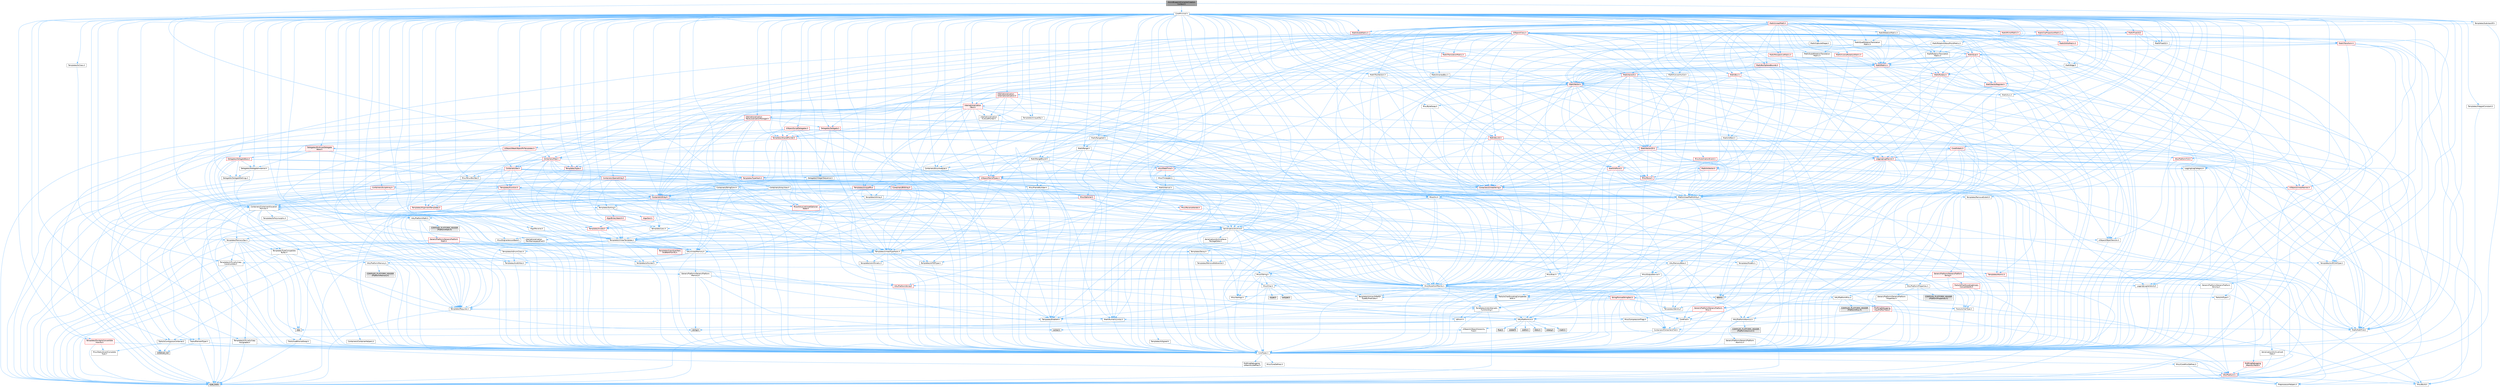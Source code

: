 digraph "IAnimBlueprintCompilerCreationContext.h"
{
 // INTERACTIVE_SVG=YES
 // LATEX_PDF_SIZE
  bgcolor="transparent";
  edge [fontname=Helvetica,fontsize=10,labelfontname=Helvetica,labelfontsize=10];
  node [fontname=Helvetica,fontsize=10,shape=box,height=0.2,width=0.4];
  Node1 [id="Node000001",label="IAnimBlueprintCompilerCreation\lContext.h",height=0.2,width=0.4,color="gray40", fillcolor="grey60", style="filled", fontcolor="black",tooltip=" "];
  Node1 -> Node2 [id="edge1_Node000001_Node000002",color="steelblue1",style="solid",tooltip=" "];
  Node2 [id="Node000002",label="CoreMinimal.h",height=0.2,width=0.4,color="grey40", fillcolor="white", style="filled",URL="$d7/d67/CoreMinimal_8h.html",tooltip=" "];
  Node2 -> Node3 [id="edge2_Node000002_Node000003",color="steelblue1",style="solid",tooltip=" "];
  Node3 [id="Node000003",label="CoreTypes.h",height=0.2,width=0.4,color="grey40", fillcolor="white", style="filled",URL="$dc/dec/CoreTypes_8h.html",tooltip=" "];
  Node3 -> Node4 [id="edge3_Node000003_Node000004",color="steelblue1",style="solid",tooltip=" "];
  Node4 [id="Node000004",label="HAL/Platform.h",height=0.2,width=0.4,color="red", fillcolor="#FFF0F0", style="filled",URL="$d9/dd0/Platform_8h.html",tooltip=" "];
  Node4 -> Node5 [id="edge4_Node000004_Node000005",color="steelblue1",style="solid",tooltip=" "];
  Node5 [id="Node000005",label="Misc/Build.h",height=0.2,width=0.4,color="grey40", fillcolor="white", style="filled",URL="$d3/dbb/Build_8h.html",tooltip=" "];
  Node4 -> Node7 [id="edge5_Node000004_Node000007",color="steelblue1",style="solid",tooltip=" "];
  Node7 [id="Node000007",label="type_traits",height=0.2,width=0.4,color="grey60", fillcolor="#E0E0E0", style="filled",tooltip=" "];
  Node4 -> Node8 [id="edge6_Node000004_Node000008",color="steelblue1",style="solid",tooltip=" "];
  Node8 [id="Node000008",label="PreprocessorHelpers.h",height=0.2,width=0.4,color="grey40", fillcolor="white", style="filled",URL="$db/ddb/PreprocessorHelpers_8h.html",tooltip=" "];
  Node3 -> Node14 [id="edge7_Node000003_Node000014",color="steelblue1",style="solid",tooltip=" "];
  Node14 [id="Node000014",label="ProfilingDebugging\l/UMemoryDefines.h",height=0.2,width=0.4,color="grey40", fillcolor="white", style="filled",URL="$d2/da2/UMemoryDefines_8h.html",tooltip=" "];
  Node3 -> Node15 [id="edge8_Node000003_Node000015",color="steelblue1",style="solid",tooltip=" "];
  Node15 [id="Node000015",label="Misc/CoreMiscDefines.h",height=0.2,width=0.4,color="grey40", fillcolor="white", style="filled",URL="$da/d38/CoreMiscDefines_8h.html",tooltip=" "];
  Node15 -> Node4 [id="edge9_Node000015_Node000004",color="steelblue1",style="solid",tooltip=" "];
  Node15 -> Node8 [id="edge10_Node000015_Node000008",color="steelblue1",style="solid",tooltip=" "];
  Node3 -> Node16 [id="edge11_Node000003_Node000016",color="steelblue1",style="solid",tooltip=" "];
  Node16 [id="Node000016",label="Misc/CoreDefines.h",height=0.2,width=0.4,color="grey40", fillcolor="white", style="filled",URL="$d3/dd2/CoreDefines_8h.html",tooltip=" "];
  Node2 -> Node17 [id="edge12_Node000002_Node000017",color="steelblue1",style="solid",tooltip=" "];
  Node17 [id="Node000017",label="CoreFwd.h",height=0.2,width=0.4,color="grey40", fillcolor="white", style="filled",URL="$d1/d1e/CoreFwd_8h.html",tooltip=" "];
  Node17 -> Node3 [id="edge13_Node000017_Node000003",color="steelblue1",style="solid",tooltip=" "];
  Node17 -> Node18 [id="edge14_Node000017_Node000018",color="steelblue1",style="solid",tooltip=" "];
  Node18 [id="Node000018",label="Containers/ContainersFwd.h",height=0.2,width=0.4,color="grey40", fillcolor="white", style="filled",URL="$d4/d0a/ContainersFwd_8h.html",tooltip=" "];
  Node18 -> Node4 [id="edge15_Node000018_Node000004",color="steelblue1",style="solid",tooltip=" "];
  Node18 -> Node3 [id="edge16_Node000018_Node000003",color="steelblue1",style="solid",tooltip=" "];
  Node18 -> Node19 [id="edge17_Node000018_Node000019",color="steelblue1",style="solid",tooltip=" "];
  Node19 [id="Node000019",label="Traits/IsContiguousContainer.h",height=0.2,width=0.4,color="grey40", fillcolor="white", style="filled",URL="$d5/d3c/IsContiguousContainer_8h.html",tooltip=" "];
  Node19 -> Node3 [id="edge18_Node000019_Node000003",color="steelblue1",style="solid",tooltip=" "];
  Node19 -> Node20 [id="edge19_Node000019_Node000020",color="steelblue1",style="solid",tooltip=" "];
  Node20 [id="Node000020",label="Misc/StaticAssertComplete\lType.h",height=0.2,width=0.4,color="grey40", fillcolor="white", style="filled",URL="$d5/d4e/StaticAssertCompleteType_8h.html",tooltip=" "];
  Node19 -> Node21 [id="edge20_Node000019_Node000021",color="steelblue1",style="solid",tooltip=" "];
  Node21 [id="Node000021",label="initializer_list",height=0.2,width=0.4,color="grey60", fillcolor="#E0E0E0", style="filled",tooltip=" "];
  Node17 -> Node22 [id="edge21_Node000017_Node000022",color="steelblue1",style="solid",tooltip=" "];
  Node22 [id="Node000022",label="Math/MathFwd.h",height=0.2,width=0.4,color="grey40", fillcolor="white", style="filled",URL="$d2/d10/MathFwd_8h.html",tooltip=" "];
  Node22 -> Node4 [id="edge22_Node000022_Node000004",color="steelblue1",style="solid",tooltip=" "];
  Node17 -> Node23 [id="edge23_Node000017_Node000023",color="steelblue1",style="solid",tooltip=" "];
  Node23 [id="Node000023",label="UObject/UObjectHierarchy\lFwd.h",height=0.2,width=0.4,color="grey40", fillcolor="white", style="filled",URL="$d3/d13/UObjectHierarchyFwd_8h.html",tooltip=" "];
  Node2 -> Node23 [id="edge24_Node000002_Node000023",color="steelblue1",style="solid",tooltip=" "];
  Node2 -> Node18 [id="edge25_Node000002_Node000018",color="steelblue1",style="solid",tooltip=" "];
  Node2 -> Node24 [id="edge26_Node000002_Node000024",color="steelblue1",style="solid",tooltip=" "];
  Node24 [id="Node000024",label="Misc/VarArgs.h",height=0.2,width=0.4,color="grey40", fillcolor="white", style="filled",URL="$d5/d6f/VarArgs_8h.html",tooltip=" "];
  Node24 -> Node3 [id="edge27_Node000024_Node000003",color="steelblue1",style="solid",tooltip=" "];
  Node2 -> Node25 [id="edge28_Node000002_Node000025",color="steelblue1",style="solid",tooltip=" "];
  Node25 [id="Node000025",label="Logging/LogVerbosity.h",height=0.2,width=0.4,color="grey40", fillcolor="white", style="filled",URL="$d2/d8f/LogVerbosity_8h.html",tooltip=" "];
  Node25 -> Node3 [id="edge29_Node000025_Node000003",color="steelblue1",style="solid",tooltip=" "];
  Node2 -> Node26 [id="edge30_Node000002_Node000026",color="steelblue1",style="solid",tooltip=" "];
  Node26 [id="Node000026",label="Misc/OutputDevice.h",height=0.2,width=0.4,color="grey40", fillcolor="white", style="filled",URL="$d7/d32/OutputDevice_8h.html",tooltip=" "];
  Node26 -> Node17 [id="edge31_Node000026_Node000017",color="steelblue1",style="solid",tooltip=" "];
  Node26 -> Node3 [id="edge32_Node000026_Node000003",color="steelblue1",style="solid",tooltip=" "];
  Node26 -> Node25 [id="edge33_Node000026_Node000025",color="steelblue1",style="solid",tooltip=" "];
  Node26 -> Node24 [id="edge34_Node000026_Node000024",color="steelblue1",style="solid",tooltip=" "];
  Node26 -> Node27 [id="edge35_Node000026_Node000027",color="steelblue1",style="solid",tooltip=" "];
  Node27 [id="Node000027",label="Templates/IsArrayOrRefOf\lTypeByPredicate.h",height=0.2,width=0.4,color="grey40", fillcolor="white", style="filled",URL="$d6/da1/IsArrayOrRefOfTypeByPredicate_8h.html",tooltip=" "];
  Node27 -> Node3 [id="edge36_Node000027_Node000003",color="steelblue1",style="solid",tooltip=" "];
  Node26 -> Node28 [id="edge37_Node000026_Node000028",color="steelblue1",style="solid",tooltip=" "];
  Node28 [id="Node000028",label="Templates/IsValidVariadic\lFunctionArg.h",height=0.2,width=0.4,color="grey40", fillcolor="white", style="filled",URL="$d0/dc8/IsValidVariadicFunctionArg_8h.html",tooltip=" "];
  Node28 -> Node3 [id="edge38_Node000028_Node000003",color="steelblue1",style="solid",tooltip=" "];
  Node28 -> Node29 [id="edge39_Node000028_Node000029",color="steelblue1",style="solid",tooltip=" "];
  Node29 [id="Node000029",label="IsEnum.h",height=0.2,width=0.4,color="grey40", fillcolor="white", style="filled",URL="$d4/de5/IsEnum_8h.html",tooltip=" "];
  Node28 -> Node7 [id="edge40_Node000028_Node000007",color="steelblue1",style="solid",tooltip=" "];
  Node26 -> Node30 [id="edge41_Node000026_Node000030",color="steelblue1",style="solid",tooltip=" "];
  Node30 [id="Node000030",label="Traits/IsCharEncodingCompatible\lWith.h",height=0.2,width=0.4,color="grey40", fillcolor="white", style="filled",URL="$df/dd1/IsCharEncodingCompatibleWith_8h.html",tooltip=" "];
  Node30 -> Node7 [id="edge42_Node000030_Node000007",color="steelblue1",style="solid",tooltip=" "];
  Node30 -> Node31 [id="edge43_Node000030_Node000031",color="steelblue1",style="solid",tooltip=" "];
  Node31 [id="Node000031",label="Traits/IsCharType.h",height=0.2,width=0.4,color="grey40", fillcolor="white", style="filled",URL="$db/d51/IsCharType_8h.html",tooltip=" "];
  Node31 -> Node3 [id="edge44_Node000031_Node000003",color="steelblue1",style="solid",tooltip=" "];
  Node2 -> Node32 [id="edge45_Node000002_Node000032",color="steelblue1",style="solid",tooltip=" "];
  Node32 [id="Node000032",label="HAL/PlatformCrt.h",height=0.2,width=0.4,color="grey40", fillcolor="white", style="filled",URL="$d8/d75/PlatformCrt_8h.html",tooltip=" "];
  Node32 -> Node33 [id="edge46_Node000032_Node000033",color="steelblue1",style="solid",tooltip=" "];
  Node33 [id="Node000033",label="new",height=0.2,width=0.4,color="grey60", fillcolor="#E0E0E0", style="filled",tooltip=" "];
  Node32 -> Node34 [id="edge47_Node000032_Node000034",color="steelblue1",style="solid",tooltip=" "];
  Node34 [id="Node000034",label="wchar.h",height=0.2,width=0.4,color="grey60", fillcolor="#E0E0E0", style="filled",tooltip=" "];
  Node32 -> Node35 [id="edge48_Node000032_Node000035",color="steelblue1",style="solid",tooltip=" "];
  Node35 [id="Node000035",label="stddef.h",height=0.2,width=0.4,color="grey60", fillcolor="#E0E0E0", style="filled",tooltip=" "];
  Node32 -> Node36 [id="edge49_Node000032_Node000036",color="steelblue1",style="solid",tooltip=" "];
  Node36 [id="Node000036",label="stdlib.h",height=0.2,width=0.4,color="grey60", fillcolor="#E0E0E0", style="filled",tooltip=" "];
  Node32 -> Node37 [id="edge50_Node000032_Node000037",color="steelblue1",style="solid",tooltip=" "];
  Node37 [id="Node000037",label="stdio.h",height=0.2,width=0.4,color="grey60", fillcolor="#E0E0E0", style="filled",tooltip=" "];
  Node32 -> Node38 [id="edge51_Node000032_Node000038",color="steelblue1",style="solid",tooltip=" "];
  Node38 [id="Node000038",label="stdarg.h",height=0.2,width=0.4,color="grey60", fillcolor="#E0E0E0", style="filled",tooltip=" "];
  Node32 -> Node39 [id="edge52_Node000032_Node000039",color="steelblue1",style="solid",tooltip=" "];
  Node39 [id="Node000039",label="math.h",height=0.2,width=0.4,color="grey60", fillcolor="#E0E0E0", style="filled",tooltip=" "];
  Node32 -> Node40 [id="edge53_Node000032_Node000040",color="steelblue1",style="solid",tooltip=" "];
  Node40 [id="Node000040",label="float.h",height=0.2,width=0.4,color="grey60", fillcolor="#E0E0E0", style="filled",tooltip=" "];
  Node32 -> Node41 [id="edge54_Node000032_Node000041",color="steelblue1",style="solid",tooltip=" "];
  Node41 [id="Node000041",label="string.h",height=0.2,width=0.4,color="grey60", fillcolor="#E0E0E0", style="filled",tooltip=" "];
  Node2 -> Node42 [id="edge55_Node000002_Node000042",color="steelblue1",style="solid",tooltip=" "];
  Node42 [id="Node000042",label="HAL/PlatformMisc.h",height=0.2,width=0.4,color="grey40", fillcolor="white", style="filled",URL="$d0/df5/PlatformMisc_8h.html",tooltip=" "];
  Node42 -> Node3 [id="edge56_Node000042_Node000003",color="steelblue1",style="solid",tooltip=" "];
  Node42 -> Node43 [id="edge57_Node000042_Node000043",color="steelblue1",style="solid",tooltip=" "];
  Node43 [id="Node000043",label="GenericPlatform/GenericPlatform\lMisc.h",height=0.2,width=0.4,color="red", fillcolor="#FFF0F0", style="filled",URL="$db/d9a/GenericPlatformMisc_8h.html",tooltip=" "];
  Node43 -> Node17 [id="edge58_Node000043_Node000017",color="steelblue1",style="solid",tooltip=" "];
  Node43 -> Node3 [id="edge59_Node000043_Node000003",color="steelblue1",style="solid",tooltip=" "];
  Node43 -> Node32 [id="edge60_Node000043_Node000032",color="steelblue1",style="solid",tooltip=" "];
  Node43 -> Node47 [id="edge61_Node000043_Node000047",color="steelblue1",style="solid",tooltip=" "];
  Node47 [id="Node000047",label="Math/NumericLimits.h",height=0.2,width=0.4,color="grey40", fillcolor="white", style="filled",URL="$df/d1b/NumericLimits_8h.html",tooltip=" "];
  Node47 -> Node3 [id="edge62_Node000047_Node000003",color="steelblue1",style="solid",tooltip=" "];
  Node43 -> Node48 [id="edge63_Node000043_Node000048",color="steelblue1",style="solid",tooltip=" "];
  Node48 [id="Node000048",label="Misc/CompressionFlags.h",height=0.2,width=0.4,color="grey40", fillcolor="white", style="filled",URL="$d9/d76/CompressionFlags_8h.html",tooltip=" "];
  Node42 -> Node52 [id="edge64_Node000042_Node000052",color="steelblue1",style="solid",tooltip=" "];
  Node52 [id="Node000052",label="COMPILED_PLATFORM_HEADER\l(PlatformMisc.h)",height=0.2,width=0.4,color="grey60", fillcolor="#E0E0E0", style="filled",tooltip=" "];
  Node42 -> Node53 [id="edge65_Node000042_Node000053",color="steelblue1",style="solid",tooltip=" "];
  Node53 [id="Node000053",label="ProfilingDebugging\l/CpuProfilerTrace.h",height=0.2,width=0.4,color="red", fillcolor="#FFF0F0", style="filled",URL="$da/dcb/CpuProfilerTrace_8h.html",tooltip=" "];
  Node53 -> Node3 [id="edge66_Node000053_Node000003",color="steelblue1",style="solid",tooltip=" "];
  Node53 -> Node18 [id="edge67_Node000053_Node000018",color="steelblue1",style="solid",tooltip=" "];
  Node53 -> Node54 [id="edge68_Node000053_Node000054",color="steelblue1",style="solid",tooltip=" "];
  Node54 [id="Node000054",label="HAL/PlatformAtomics.h",height=0.2,width=0.4,color="grey40", fillcolor="white", style="filled",URL="$d3/d36/PlatformAtomics_8h.html",tooltip=" "];
  Node54 -> Node3 [id="edge69_Node000054_Node000003",color="steelblue1",style="solid",tooltip=" "];
  Node54 -> Node55 [id="edge70_Node000054_Node000055",color="steelblue1",style="solid",tooltip=" "];
  Node55 [id="Node000055",label="GenericPlatform/GenericPlatform\lAtomics.h",height=0.2,width=0.4,color="grey40", fillcolor="white", style="filled",URL="$da/d72/GenericPlatformAtomics_8h.html",tooltip=" "];
  Node55 -> Node3 [id="edge71_Node000055_Node000003",color="steelblue1",style="solid",tooltip=" "];
  Node54 -> Node56 [id="edge72_Node000054_Node000056",color="steelblue1",style="solid",tooltip=" "];
  Node56 [id="Node000056",label="COMPILED_PLATFORM_HEADER\l(PlatformAtomics.h)",height=0.2,width=0.4,color="grey60", fillcolor="#E0E0E0", style="filled",tooltip=" "];
  Node53 -> Node8 [id="edge73_Node000053_Node000008",color="steelblue1",style="solid",tooltip=" "];
  Node53 -> Node5 [id="edge74_Node000053_Node000005",color="steelblue1",style="solid",tooltip=" "];
  Node2 -> Node61 [id="edge75_Node000002_Node000061",color="steelblue1",style="solid",tooltip=" "];
  Node61 [id="Node000061",label="Misc/AssertionMacros.h",height=0.2,width=0.4,color="grey40", fillcolor="white", style="filled",URL="$d0/dfa/AssertionMacros_8h.html",tooltip=" "];
  Node61 -> Node3 [id="edge76_Node000061_Node000003",color="steelblue1",style="solid",tooltip=" "];
  Node61 -> Node4 [id="edge77_Node000061_Node000004",color="steelblue1",style="solid",tooltip=" "];
  Node61 -> Node42 [id="edge78_Node000061_Node000042",color="steelblue1",style="solid",tooltip=" "];
  Node61 -> Node8 [id="edge79_Node000061_Node000008",color="steelblue1",style="solid",tooltip=" "];
  Node61 -> Node62 [id="edge80_Node000061_Node000062",color="steelblue1",style="solid",tooltip=" "];
  Node62 [id="Node000062",label="Templates/EnableIf.h",height=0.2,width=0.4,color="grey40", fillcolor="white", style="filled",URL="$d7/d60/EnableIf_8h.html",tooltip=" "];
  Node62 -> Node3 [id="edge81_Node000062_Node000003",color="steelblue1",style="solid",tooltip=" "];
  Node61 -> Node27 [id="edge82_Node000061_Node000027",color="steelblue1",style="solid",tooltip=" "];
  Node61 -> Node28 [id="edge83_Node000061_Node000028",color="steelblue1",style="solid",tooltip=" "];
  Node61 -> Node30 [id="edge84_Node000061_Node000030",color="steelblue1",style="solid",tooltip=" "];
  Node61 -> Node24 [id="edge85_Node000061_Node000024",color="steelblue1",style="solid",tooltip=" "];
  Node61 -> Node63 [id="edge86_Node000061_Node000063",color="steelblue1",style="solid",tooltip=" "];
  Node63 [id="Node000063",label="String/FormatStringSan.h",height=0.2,width=0.4,color="red", fillcolor="#FFF0F0", style="filled",URL="$d3/d8b/FormatStringSan_8h.html",tooltip=" "];
  Node63 -> Node7 [id="edge87_Node000063_Node000007",color="steelblue1",style="solid",tooltip=" "];
  Node63 -> Node3 [id="edge88_Node000063_Node000003",color="steelblue1",style="solid",tooltip=" "];
  Node63 -> Node64 [id="edge89_Node000063_Node000064",color="steelblue1",style="solid",tooltip=" "];
  Node64 [id="Node000064",label="Templates/Requires.h",height=0.2,width=0.4,color="grey40", fillcolor="white", style="filled",URL="$dc/d96/Requires_8h.html",tooltip=" "];
  Node64 -> Node62 [id="edge90_Node000064_Node000062",color="steelblue1",style="solid",tooltip=" "];
  Node64 -> Node7 [id="edge91_Node000064_Node000007",color="steelblue1",style="solid",tooltip=" "];
  Node63 -> Node65 [id="edge92_Node000063_Node000065",color="steelblue1",style="solid",tooltip=" "];
  Node65 [id="Node000065",label="Templates/Identity.h",height=0.2,width=0.4,color="grey40", fillcolor="white", style="filled",URL="$d0/dd5/Identity_8h.html",tooltip=" "];
  Node63 -> Node28 [id="edge93_Node000063_Node000028",color="steelblue1",style="solid",tooltip=" "];
  Node63 -> Node31 [id="edge94_Node000063_Node000031",color="steelblue1",style="solid",tooltip=" "];
  Node63 -> Node18 [id="edge95_Node000063_Node000018",color="steelblue1",style="solid",tooltip=" "];
  Node61 -> Node69 [id="edge96_Node000061_Node000069",color="steelblue1",style="solid",tooltip=" "];
  Node69 [id="Node000069",label="atomic",height=0.2,width=0.4,color="grey60", fillcolor="#E0E0E0", style="filled",tooltip=" "];
  Node2 -> Node70 [id="edge97_Node000002_Node000070",color="steelblue1",style="solid",tooltip=" "];
  Node70 [id="Node000070",label="Templates/IsPointer.h",height=0.2,width=0.4,color="grey40", fillcolor="white", style="filled",URL="$d7/d05/IsPointer_8h.html",tooltip=" "];
  Node70 -> Node3 [id="edge98_Node000070_Node000003",color="steelblue1",style="solid",tooltip=" "];
  Node2 -> Node71 [id="edge99_Node000002_Node000071",color="steelblue1",style="solid",tooltip=" "];
  Node71 [id="Node000071",label="HAL/PlatformMemory.h",height=0.2,width=0.4,color="grey40", fillcolor="white", style="filled",URL="$de/d68/PlatformMemory_8h.html",tooltip=" "];
  Node71 -> Node3 [id="edge100_Node000071_Node000003",color="steelblue1",style="solid",tooltip=" "];
  Node71 -> Node72 [id="edge101_Node000071_Node000072",color="steelblue1",style="solid",tooltip=" "];
  Node72 [id="Node000072",label="GenericPlatform/GenericPlatform\lMemory.h",height=0.2,width=0.4,color="grey40", fillcolor="white", style="filled",URL="$dd/d22/GenericPlatformMemory_8h.html",tooltip=" "];
  Node72 -> Node17 [id="edge102_Node000072_Node000017",color="steelblue1",style="solid",tooltip=" "];
  Node72 -> Node3 [id="edge103_Node000072_Node000003",color="steelblue1",style="solid",tooltip=" "];
  Node72 -> Node73 [id="edge104_Node000072_Node000073",color="steelblue1",style="solid",tooltip=" "];
  Node73 [id="Node000073",label="HAL/PlatformString.h",height=0.2,width=0.4,color="red", fillcolor="#FFF0F0", style="filled",URL="$db/db5/PlatformString_8h.html",tooltip=" "];
  Node73 -> Node3 [id="edge105_Node000073_Node000003",color="steelblue1",style="solid",tooltip=" "];
  Node72 -> Node41 [id="edge106_Node000072_Node000041",color="steelblue1",style="solid",tooltip=" "];
  Node72 -> Node34 [id="edge107_Node000072_Node000034",color="steelblue1",style="solid",tooltip=" "];
  Node71 -> Node75 [id="edge108_Node000071_Node000075",color="steelblue1",style="solid",tooltip=" "];
  Node75 [id="Node000075",label="COMPILED_PLATFORM_HEADER\l(PlatformMemory.h)",height=0.2,width=0.4,color="grey60", fillcolor="#E0E0E0", style="filled",tooltip=" "];
  Node2 -> Node54 [id="edge109_Node000002_Node000054",color="steelblue1",style="solid",tooltip=" "];
  Node2 -> Node76 [id="edge110_Node000002_Node000076",color="steelblue1",style="solid",tooltip=" "];
  Node76 [id="Node000076",label="Misc/Exec.h",height=0.2,width=0.4,color="grey40", fillcolor="white", style="filled",URL="$de/ddb/Exec_8h.html",tooltip=" "];
  Node76 -> Node3 [id="edge111_Node000076_Node000003",color="steelblue1",style="solid",tooltip=" "];
  Node76 -> Node61 [id="edge112_Node000076_Node000061",color="steelblue1",style="solid",tooltip=" "];
  Node2 -> Node77 [id="edge113_Node000002_Node000077",color="steelblue1",style="solid",tooltip=" "];
  Node77 [id="Node000077",label="HAL/MemoryBase.h",height=0.2,width=0.4,color="grey40", fillcolor="white", style="filled",URL="$d6/d9f/MemoryBase_8h.html",tooltip=" "];
  Node77 -> Node3 [id="edge114_Node000077_Node000003",color="steelblue1",style="solid",tooltip=" "];
  Node77 -> Node54 [id="edge115_Node000077_Node000054",color="steelblue1",style="solid",tooltip=" "];
  Node77 -> Node32 [id="edge116_Node000077_Node000032",color="steelblue1",style="solid",tooltip=" "];
  Node77 -> Node76 [id="edge117_Node000077_Node000076",color="steelblue1",style="solid",tooltip=" "];
  Node77 -> Node26 [id="edge118_Node000077_Node000026",color="steelblue1",style="solid",tooltip=" "];
  Node77 -> Node78 [id="edge119_Node000077_Node000078",color="steelblue1",style="solid",tooltip=" "];
  Node78 [id="Node000078",label="Templates/Atomic.h",height=0.2,width=0.4,color="red", fillcolor="#FFF0F0", style="filled",URL="$d3/d91/Atomic_8h.html",tooltip=" "];
  Node78 -> Node86 [id="edge120_Node000078_Node000086",color="steelblue1",style="solid",tooltip=" "];
  Node86 [id="Node000086",label="Traits/IntType.h",height=0.2,width=0.4,color="grey40", fillcolor="white", style="filled",URL="$d7/deb/IntType_8h.html",tooltip=" "];
  Node86 -> Node4 [id="edge121_Node000086_Node000004",color="steelblue1",style="solid",tooltip=" "];
  Node78 -> Node69 [id="edge122_Node000078_Node000069",color="steelblue1",style="solid",tooltip=" "];
  Node2 -> Node87 [id="edge123_Node000002_Node000087",color="steelblue1",style="solid",tooltip=" "];
  Node87 [id="Node000087",label="HAL/UnrealMemory.h",height=0.2,width=0.4,color="grey40", fillcolor="white", style="filled",URL="$d9/d96/UnrealMemory_8h.html",tooltip=" "];
  Node87 -> Node3 [id="edge124_Node000087_Node000003",color="steelblue1",style="solid",tooltip=" "];
  Node87 -> Node72 [id="edge125_Node000087_Node000072",color="steelblue1",style="solid",tooltip=" "];
  Node87 -> Node77 [id="edge126_Node000087_Node000077",color="steelblue1",style="solid",tooltip=" "];
  Node87 -> Node71 [id="edge127_Node000087_Node000071",color="steelblue1",style="solid",tooltip=" "];
  Node87 -> Node88 [id="edge128_Node000087_Node000088",color="steelblue1",style="solid",tooltip=" "];
  Node88 [id="Node000088",label="ProfilingDebugging\l/MemoryTrace.h",height=0.2,width=0.4,color="red", fillcolor="#FFF0F0", style="filled",URL="$da/dd7/MemoryTrace_8h.html",tooltip=" "];
  Node88 -> Node4 [id="edge129_Node000088_Node000004",color="steelblue1",style="solid",tooltip=" "];
  Node87 -> Node70 [id="edge130_Node000087_Node000070",color="steelblue1",style="solid",tooltip=" "];
  Node2 -> Node89 [id="edge131_Node000002_Node000089",color="steelblue1",style="solid",tooltip=" "];
  Node89 [id="Node000089",label="Templates/IsArithmetic.h",height=0.2,width=0.4,color="grey40", fillcolor="white", style="filled",URL="$d2/d5d/IsArithmetic_8h.html",tooltip=" "];
  Node89 -> Node3 [id="edge132_Node000089_Node000003",color="steelblue1",style="solid",tooltip=" "];
  Node2 -> Node83 [id="edge133_Node000002_Node000083",color="steelblue1",style="solid",tooltip=" "];
  Node83 [id="Node000083",label="Templates/AndOrNot.h",height=0.2,width=0.4,color="grey40", fillcolor="white", style="filled",URL="$db/d0a/AndOrNot_8h.html",tooltip=" "];
  Node83 -> Node3 [id="edge134_Node000083_Node000003",color="steelblue1",style="solid",tooltip=" "];
  Node2 -> Node90 [id="edge135_Node000002_Node000090",color="steelblue1",style="solid",tooltip=" "];
  Node90 [id="Node000090",label="Templates/IsPODType.h",height=0.2,width=0.4,color="grey40", fillcolor="white", style="filled",URL="$d7/db1/IsPODType_8h.html",tooltip=" "];
  Node90 -> Node3 [id="edge136_Node000090_Node000003",color="steelblue1",style="solid",tooltip=" "];
  Node2 -> Node91 [id="edge137_Node000002_Node000091",color="steelblue1",style="solid",tooltip=" "];
  Node91 [id="Node000091",label="Templates/IsUECoreType.h",height=0.2,width=0.4,color="grey40", fillcolor="white", style="filled",URL="$d1/db8/IsUECoreType_8h.html",tooltip=" "];
  Node91 -> Node3 [id="edge138_Node000091_Node000003",color="steelblue1",style="solid",tooltip=" "];
  Node91 -> Node7 [id="edge139_Node000091_Node000007",color="steelblue1",style="solid",tooltip=" "];
  Node2 -> Node84 [id="edge140_Node000002_Node000084",color="steelblue1",style="solid",tooltip=" "];
  Node84 [id="Node000084",label="Templates/IsTriviallyCopy\lConstructible.h",height=0.2,width=0.4,color="grey40", fillcolor="white", style="filled",URL="$d3/d78/IsTriviallyCopyConstructible_8h.html",tooltip=" "];
  Node84 -> Node3 [id="edge141_Node000084_Node000003",color="steelblue1",style="solid",tooltip=" "];
  Node84 -> Node7 [id="edge142_Node000084_Node000007",color="steelblue1",style="solid",tooltip=" "];
  Node2 -> Node92 [id="edge143_Node000002_Node000092",color="steelblue1",style="solid",tooltip=" "];
  Node92 [id="Node000092",label="Templates/UnrealTypeTraits.h",height=0.2,width=0.4,color="grey40", fillcolor="white", style="filled",URL="$d2/d2d/UnrealTypeTraits_8h.html",tooltip=" "];
  Node92 -> Node3 [id="edge144_Node000092_Node000003",color="steelblue1",style="solid",tooltip=" "];
  Node92 -> Node70 [id="edge145_Node000092_Node000070",color="steelblue1",style="solid",tooltip=" "];
  Node92 -> Node61 [id="edge146_Node000092_Node000061",color="steelblue1",style="solid",tooltip=" "];
  Node92 -> Node83 [id="edge147_Node000092_Node000083",color="steelblue1",style="solid",tooltip=" "];
  Node92 -> Node62 [id="edge148_Node000092_Node000062",color="steelblue1",style="solid",tooltip=" "];
  Node92 -> Node89 [id="edge149_Node000092_Node000089",color="steelblue1",style="solid",tooltip=" "];
  Node92 -> Node29 [id="edge150_Node000092_Node000029",color="steelblue1",style="solid",tooltip=" "];
  Node92 -> Node93 [id="edge151_Node000092_Node000093",color="steelblue1",style="solid",tooltip=" "];
  Node93 [id="Node000093",label="Templates/Models.h",height=0.2,width=0.4,color="grey40", fillcolor="white", style="filled",URL="$d3/d0c/Models_8h.html",tooltip=" "];
  Node93 -> Node65 [id="edge152_Node000093_Node000065",color="steelblue1",style="solid",tooltip=" "];
  Node92 -> Node90 [id="edge153_Node000092_Node000090",color="steelblue1",style="solid",tooltip=" "];
  Node92 -> Node91 [id="edge154_Node000092_Node000091",color="steelblue1",style="solid",tooltip=" "];
  Node92 -> Node84 [id="edge155_Node000092_Node000084",color="steelblue1",style="solid",tooltip=" "];
  Node2 -> Node62 [id="edge156_Node000002_Node000062",color="steelblue1",style="solid",tooltip=" "];
  Node2 -> Node94 [id="edge157_Node000002_Node000094",color="steelblue1",style="solid",tooltip=" "];
  Node94 [id="Node000094",label="Templates/RemoveReference.h",height=0.2,width=0.4,color="grey40", fillcolor="white", style="filled",URL="$da/dbe/RemoveReference_8h.html",tooltip=" "];
  Node94 -> Node3 [id="edge158_Node000094_Node000003",color="steelblue1",style="solid",tooltip=" "];
  Node2 -> Node95 [id="edge159_Node000002_Node000095",color="steelblue1",style="solid",tooltip=" "];
  Node95 [id="Node000095",label="Templates/IntegralConstant.h",height=0.2,width=0.4,color="grey40", fillcolor="white", style="filled",URL="$db/d1b/IntegralConstant_8h.html",tooltip=" "];
  Node95 -> Node3 [id="edge160_Node000095_Node000003",color="steelblue1",style="solid",tooltip=" "];
  Node2 -> Node96 [id="edge161_Node000002_Node000096",color="steelblue1",style="solid",tooltip=" "];
  Node96 [id="Node000096",label="Templates/IsClass.h",height=0.2,width=0.4,color="grey40", fillcolor="white", style="filled",URL="$db/dcb/IsClass_8h.html",tooltip=" "];
  Node96 -> Node3 [id="edge162_Node000096_Node000003",color="steelblue1",style="solid",tooltip=" "];
  Node2 -> Node97 [id="edge163_Node000002_Node000097",color="steelblue1",style="solid",tooltip=" "];
  Node97 [id="Node000097",label="Templates/TypeCompatible\lBytes.h",height=0.2,width=0.4,color="grey40", fillcolor="white", style="filled",URL="$df/d0a/TypeCompatibleBytes_8h.html",tooltip=" "];
  Node97 -> Node3 [id="edge164_Node000097_Node000003",color="steelblue1",style="solid",tooltip=" "];
  Node97 -> Node41 [id="edge165_Node000097_Node000041",color="steelblue1",style="solid",tooltip=" "];
  Node97 -> Node33 [id="edge166_Node000097_Node000033",color="steelblue1",style="solid",tooltip=" "];
  Node97 -> Node7 [id="edge167_Node000097_Node000007",color="steelblue1",style="solid",tooltip=" "];
  Node2 -> Node19 [id="edge168_Node000002_Node000019",color="steelblue1",style="solid",tooltip=" "];
  Node2 -> Node98 [id="edge169_Node000002_Node000098",color="steelblue1",style="solid",tooltip=" "];
  Node98 [id="Node000098",label="Templates/UnrealTemplate.h",height=0.2,width=0.4,color="grey40", fillcolor="white", style="filled",URL="$d4/d24/UnrealTemplate_8h.html",tooltip=" "];
  Node98 -> Node3 [id="edge170_Node000098_Node000003",color="steelblue1",style="solid",tooltip=" "];
  Node98 -> Node70 [id="edge171_Node000098_Node000070",color="steelblue1",style="solid",tooltip=" "];
  Node98 -> Node87 [id="edge172_Node000098_Node000087",color="steelblue1",style="solid",tooltip=" "];
  Node98 -> Node99 [id="edge173_Node000098_Node000099",color="steelblue1",style="solid",tooltip=" "];
  Node99 [id="Node000099",label="Templates/CopyQualifiers\lAndRefsFromTo.h",height=0.2,width=0.4,color="red", fillcolor="#FFF0F0", style="filled",URL="$d3/db3/CopyQualifiersAndRefsFromTo_8h.html",tooltip=" "];
  Node98 -> Node92 [id="edge174_Node000098_Node000092",color="steelblue1",style="solid",tooltip=" "];
  Node98 -> Node94 [id="edge175_Node000098_Node000094",color="steelblue1",style="solid",tooltip=" "];
  Node98 -> Node64 [id="edge176_Node000098_Node000064",color="steelblue1",style="solid",tooltip=" "];
  Node98 -> Node97 [id="edge177_Node000098_Node000097",color="steelblue1",style="solid",tooltip=" "];
  Node98 -> Node65 [id="edge178_Node000098_Node000065",color="steelblue1",style="solid",tooltip=" "];
  Node98 -> Node19 [id="edge179_Node000098_Node000019",color="steelblue1",style="solid",tooltip=" "];
  Node98 -> Node101 [id="edge180_Node000098_Node000101",color="steelblue1",style="solid",tooltip=" "];
  Node101 [id="Node000101",label="Traits/UseBitwiseSwap.h",height=0.2,width=0.4,color="grey40", fillcolor="white", style="filled",URL="$db/df3/UseBitwiseSwap_8h.html",tooltip=" "];
  Node101 -> Node3 [id="edge181_Node000101_Node000003",color="steelblue1",style="solid",tooltip=" "];
  Node101 -> Node7 [id="edge182_Node000101_Node000007",color="steelblue1",style="solid",tooltip=" "];
  Node98 -> Node7 [id="edge183_Node000098_Node000007",color="steelblue1",style="solid",tooltip=" "];
  Node2 -> Node47 [id="edge184_Node000002_Node000047",color="steelblue1",style="solid",tooltip=" "];
  Node2 -> Node102 [id="edge185_Node000002_Node000102",color="steelblue1",style="solid",tooltip=" "];
  Node102 [id="Node000102",label="HAL/PlatformMath.h",height=0.2,width=0.4,color="grey40", fillcolor="white", style="filled",URL="$dc/d53/PlatformMath_8h.html",tooltip=" "];
  Node102 -> Node3 [id="edge186_Node000102_Node000003",color="steelblue1",style="solid",tooltip=" "];
  Node102 -> Node103 [id="edge187_Node000102_Node000103",color="steelblue1",style="solid",tooltip=" "];
  Node103 [id="Node000103",label="GenericPlatform/GenericPlatform\lMath.h",height=0.2,width=0.4,color="red", fillcolor="#FFF0F0", style="filled",URL="$d5/d79/GenericPlatformMath_8h.html",tooltip=" "];
  Node103 -> Node3 [id="edge188_Node000103_Node000003",color="steelblue1",style="solid",tooltip=" "];
  Node103 -> Node18 [id="edge189_Node000103_Node000018",color="steelblue1",style="solid",tooltip=" "];
  Node103 -> Node32 [id="edge190_Node000103_Node000032",color="steelblue1",style="solid",tooltip=" "];
  Node103 -> Node83 [id="edge191_Node000103_Node000083",color="steelblue1",style="solid",tooltip=" "];
  Node103 -> Node104 [id="edge192_Node000103_Node000104",color="steelblue1",style="solid",tooltip=" "];
  Node104 [id="Node000104",label="Templates/Decay.h",height=0.2,width=0.4,color="grey40", fillcolor="white", style="filled",URL="$dd/d0f/Decay_8h.html",tooltip=" "];
  Node104 -> Node3 [id="edge193_Node000104_Node000003",color="steelblue1",style="solid",tooltip=" "];
  Node104 -> Node94 [id="edge194_Node000104_Node000094",color="steelblue1",style="solid",tooltip=" "];
  Node104 -> Node7 [id="edge195_Node000104_Node000007",color="steelblue1",style="solid",tooltip=" "];
  Node103 -> Node92 [id="edge196_Node000103_Node000092",color="steelblue1",style="solid",tooltip=" "];
  Node103 -> Node64 [id="edge197_Node000103_Node000064",color="steelblue1",style="solid",tooltip=" "];
  Node103 -> Node97 [id="edge198_Node000103_Node000097",color="steelblue1",style="solid",tooltip=" "];
  Node103 -> Node7 [id="edge199_Node000103_Node000007",color="steelblue1",style="solid",tooltip=" "];
  Node102 -> Node109 [id="edge200_Node000102_Node000109",color="steelblue1",style="solid",tooltip=" "];
  Node109 [id="Node000109",label="COMPILED_PLATFORM_HEADER\l(PlatformMath.h)",height=0.2,width=0.4,color="grey60", fillcolor="#E0E0E0", style="filled",tooltip=" "];
  Node2 -> Node85 [id="edge201_Node000002_Node000085",color="steelblue1",style="solid",tooltip=" "];
  Node85 [id="Node000085",label="Templates/IsTriviallyCopy\lAssignable.h",height=0.2,width=0.4,color="grey40", fillcolor="white", style="filled",URL="$d2/df2/IsTriviallyCopyAssignable_8h.html",tooltip=" "];
  Node85 -> Node3 [id="edge202_Node000085_Node000003",color="steelblue1",style="solid",tooltip=" "];
  Node85 -> Node7 [id="edge203_Node000085_Node000007",color="steelblue1",style="solid",tooltip=" "];
  Node2 -> Node110 [id="edge204_Node000002_Node000110",color="steelblue1",style="solid",tooltip=" "];
  Node110 [id="Node000110",label="Templates/MemoryOps.h",height=0.2,width=0.4,color="grey40", fillcolor="white", style="filled",URL="$db/dea/MemoryOps_8h.html",tooltip=" "];
  Node110 -> Node3 [id="edge205_Node000110_Node000003",color="steelblue1",style="solid",tooltip=" "];
  Node110 -> Node87 [id="edge206_Node000110_Node000087",color="steelblue1",style="solid",tooltip=" "];
  Node110 -> Node85 [id="edge207_Node000110_Node000085",color="steelblue1",style="solid",tooltip=" "];
  Node110 -> Node84 [id="edge208_Node000110_Node000084",color="steelblue1",style="solid",tooltip=" "];
  Node110 -> Node64 [id="edge209_Node000110_Node000064",color="steelblue1",style="solid",tooltip=" "];
  Node110 -> Node92 [id="edge210_Node000110_Node000092",color="steelblue1",style="solid",tooltip=" "];
  Node110 -> Node101 [id="edge211_Node000110_Node000101",color="steelblue1",style="solid",tooltip=" "];
  Node110 -> Node33 [id="edge212_Node000110_Node000033",color="steelblue1",style="solid",tooltip=" "];
  Node110 -> Node7 [id="edge213_Node000110_Node000007",color="steelblue1",style="solid",tooltip=" "];
  Node2 -> Node111 [id="edge214_Node000002_Node000111",color="steelblue1",style="solid",tooltip=" "];
  Node111 [id="Node000111",label="Containers/ContainerAllocation\lPolicies.h",height=0.2,width=0.4,color="grey40", fillcolor="white", style="filled",URL="$d7/dff/ContainerAllocationPolicies_8h.html",tooltip=" "];
  Node111 -> Node3 [id="edge215_Node000111_Node000003",color="steelblue1",style="solid",tooltip=" "];
  Node111 -> Node112 [id="edge216_Node000111_Node000112",color="steelblue1",style="solid",tooltip=" "];
  Node112 [id="Node000112",label="Containers/ContainerHelpers.h",height=0.2,width=0.4,color="grey40", fillcolor="white", style="filled",URL="$d7/d33/ContainerHelpers_8h.html",tooltip=" "];
  Node112 -> Node3 [id="edge217_Node000112_Node000003",color="steelblue1",style="solid",tooltip=" "];
  Node111 -> Node111 [id="edge218_Node000111_Node000111",color="steelblue1",style="solid",tooltip=" "];
  Node111 -> Node102 [id="edge219_Node000111_Node000102",color="steelblue1",style="solid",tooltip=" "];
  Node111 -> Node87 [id="edge220_Node000111_Node000087",color="steelblue1",style="solid",tooltip=" "];
  Node111 -> Node47 [id="edge221_Node000111_Node000047",color="steelblue1",style="solid",tooltip=" "];
  Node111 -> Node61 [id="edge222_Node000111_Node000061",color="steelblue1",style="solid",tooltip=" "];
  Node111 -> Node113 [id="edge223_Node000111_Node000113",color="steelblue1",style="solid",tooltip=" "];
  Node113 [id="Node000113",label="Templates/IsPolymorphic.h",height=0.2,width=0.4,color="grey40", fillcolor="white", style="filled",URL="$dc/d20/IsPolymorphic_8h.html",tooltip=" "];
  Node111 -> Node110 [id="edge224_Node000111_Node000110",color="steelblue1",style="solid",tooltip=" "];
  Node111 -> Node97 [id="edge225_Node000111_Node000097",color="steelblue1",style="solid",tooltip=" "];
  Node111 -> Node7 [id="edge226_Node000111_Node000007",color="steelblue1",style="solid",tooltip=" "];
  Node2 -> Node114 [id="edge227_Node000002_Node000114",color="steelblue1",style="solid",tooltip=" "];
  Node114 [id="Node000114",label="Templates/IsEnumClass.h",height=0.2,width=0.4,color="grey40", fillcolor="white", style="filled",URL="$d7/d15/IsEnumClass_8h.html",tooltip=" "];
  Node114 -> Node3 [id="edge228_Node000114_Node000003",color="steelblue1",style="solid",tooltip=" "];
  Node114 -> Node83 [id="edge229_Node000114_Node000083",color="steelblue1",style="solid",tooltip=" "];
  Node2 -> Node115 [id="edge230_Node000002_Node000115",color="steelblue1",style="solid",tooltip=" "];
  Node115 [id="Node000115",label="HAL/PlatformProperties.h",height=0.2,width=0.4,color="grey40", fillcolor="white", style="filled",URL="$d9/db0/PlatformProperties_8h.html",tooltip=" "];
  Node115 -> Node3 [id="edge231_Node000115_Node000003",color="steelblue1",style="solid",tooltip=" "];
  Node115 -> Node116 [id="edge232_Node000115_Node000116",color="steelblue1",style="solid",tooltip=" "];
  Node116 [id="Node000116",label="GenericPlatform/GenericPlatform\lProperties.h",height=0.2,width=0.4,color="grey40", fillcolor="white", style="filled",URL="$d2/dcd/GenericPlatformProperties_8h.html",tooltip=" "];
  Node116 -> Node3 [id="edge233_Node000116_Node000003",color="steelblue1",style="solid",tooltip=" "];
  Node116 -> Node43 [id="edge234_Node000116_Node000043",color="steelblue1",style="solid",tooltip=" "];
  Node115 -> Node117 [id="edge235_Node000115_Node000117",color="steelblue1",style="solid",tooltip=" "];
  Node117 [id="Node000117",label="COMPILED_PLATFORM_HEADER\l(PlatformProperties.h)",height=0.2,width=0.4,color="grey60", fillcolor="#E0E0E0", style="filled",tooltip=" "];
  Node2 -> Node118 [id="edge236_Node000002_Node000118",color="steelblue1",style="solid",tooltip=" "];
  Node118 [id="Node000118",label="Misc/EngineVersionBase.h",height=0.2,width=0.4,color="grey40", fillcolor="white", style="filled",URL="$d5/d2b/EngineVersionBase_8h.html",tooltip=" "];
  Node118 -> Node3 [id="edge237_Node000118_Node000003",color="steelblue1",style="solid",tooltip=" "];
  Node2 -> Node119 [id="edge238_Node000002_Node000119",color="steelblue1",style="solid",tooltip=" "];
  Node119 [id="Node000119",label="Internationalization\l/TextNamespaceFwd.h",height=0.2,width=0.4,color="grey40", fillcolor="white", style="filled",URL="$d8/d97/TextNamespaceFwd_8h.html",tooltip=" "];
  Node119 -> Node3 [id="edge239_Node000119_Node000003",color="steelblue1",style="solid",tooltip=" "];
  Node2 -> Node120 [id="edge240_Node000002_Node000120",color="steelblue1",style="solid",tooltip=" "];
  Node120 [id="Node000120",label="Serialization/Archive.h",height=0.2,width=0.4,color="grey40", fillcolor="white", style="filled",URL="$d7/d3b/Archive_8h.html",tooltip=" "];
  Node120 -> Node17 [id="edge241_Node000120_Node000017",color="steelblue1",style="solid",tooltip=" "];
  Node120 -> Node3 [id="edge242_Node000120_Node000003",color="steelblue1",style="solid",tooltip=" "];
  Node120 -> Node115 [id="edge243_Node000120_Node000115",color="steelblue1",style="solid",tooltip=" "];
  Node120 -> Node119 [id="edge244_Node000120_Node000119",color="steelblue1",style="solid",tooltip=" "];
  Node120 -> Node22 [id="edge245_Node000120_Node000022",color="steelblue1",style="solid",tooltip=" "];
  Node120 -> Node61 [id="edge246_Node000120_Node000061",color="steelblue1",style="solid",tooltip=" "];
  Node120 -> Node5 [id="edge247_Node000120_Node000005",color="steelblue1",style="solid",tooltip=" "];
  Node120 -> Node48 [id="edge248_Node000120_Node000048",color="steelblue1",style="solid",tooltip=" "];
  Node120 -> Node118 [id="edge249_Node000120_Node000118",color="steelblue1",style="solid",tooltip=" "];
  Node120 -> Node24 [id="edge250_Node000120_Node000024",color="steelblue1",style="solid",tooltip=" "];
  Node120 -> Node121 [id="edge251_Node000120_Node000121",color="steelblue1",style="solid",tooltip=" "];
  Node121 [id="Node000121",label="Serialization/ArchiveCook\lData.h",height=0.2,width=0.4,color="grey40", fillcolor="white", style="filled",URL="$dc/db6/ArchiveCookData_8h.html",tooltip=" "];
  Node121 -> Node4 [id="edge252_Node000121_Node000004",color="steelblue1",style="solid",tooltip=" "];
  Node120 -> Node122 [id="edge253_Node000120_Node000122",color="steelblue1",style="solid",tooltip=" "];
  Node122 [id="Node000122",label="Serialization/ArchiveSave\lPackageData.h",height=0.2,width=0.4,color="grey40", fillcolor="white", style="filled",URL="$d1/d37/ArchiveSavePackageData_8h.html",tooltip=" "];
  Node120 -> Node62 [id="edge254_Node000120_Node000062",color="steelblue1",style="solid",tooltip=" "];
  Node120 -> Node27 [id="edge255_Node000120_Node000027",color="steelblue1",style="solid",tooltip=" "];
  Node120 -> Node114 [id="edge256_Node000120_Node000114",color="steelblue1",style="solid",tooltip=" "];
  Node120 -> Node107 [id="edge257_Node000120_Node000107",color="steelblue1",style="solid",tooltip=" "];
  Node107 [id="Node000107",label="Templates/IsSigned.h",height=0.2,width=0.4,color="grey40", fillcolor="white", style="filled",URL="$d8/dd8/IsSigned_8h.html",tooltip=" "];
  Node107 -> Node3 [id="edge258_Node000107_Node000003",color="steelblue1",style="solid",tooltip=" "];
  Node120 -> Node28 [id="edge259_Node000120_Node000028",color="steelblue1",style="solid",tooltip=" "];
  Node120 -> Node98 [id="edge260_Node000120_Node000098",color="steelblue1",style="solid",tooltip=" "];
  Node120 -> Node30 [id="edge261_Node000120_Node000030",color="steelblue1",style="solid",tooltip=" "];
  Node120 -> Node123 [id="edge262_Node000120_Node000123",color="steelblue1",style="solid",tooltip=" "];
  Node123 [id="Node000123",label="UObject/ObjectVersion.h",height=0.2,width=0.4,color="grey40", fillcolor="white", style="filled",URL="$da/d63/ObjectVersion_8h.html",tooltip=" "];
  Node123 -> Node3 [id="edge263_Node000123_Node000003",color="steelblue1",style="solid",tooltip=" "];
  Node2 -> Node124 [id="edge264_Node000002_Node000124",color="steelblue1",style="solid",tooltip=" "];
  Node124 [id="Node000124",label="Templates/Less.h",height=0.2,width=0.4,color="grey40", fillcolor="white", style="filled",URL="$de/dc8/Less_8h.html",tooltip=" "];
  Node124 -> Node3 [id="edge265_Node000124_Node000003",color="steelblue1",style="solid",tooltip=" "];
  Node124 -> Node98 [id="edge266_Node000124_Node000098",color="steelblue1",style="solid",tooltip=" "];
  Node2 -> Node125 [id="edge267_Node000002_Node000125",color="steelblue1",style="solid",tooltip=" "];
  Node125 [id="Node000125",label="Templates/Sorting.h",height=0.2,width=0.4,color="grey40", fillcolor="white", style="filled",URL="$d3/d9e/Sorting_8h.html",tooltip=" "];
  Node125 -> Node3 [id="edge268_Node000125_Node000003",color="steelblue1",style="solid",tooltip=" "];
  Node125 -> Node126 [id="edge269_Node000125_Node000126",color="steelblue1",style="solid",tooltip=" "];
  Node126 [id="Node000126",label="Algo/BinarySearch.h",height=0.2,width=0.4,color="red", fillcolor="#FFF0F0", style="filled",URL="$db/db4/BinarySearch_8h.html",tooltip=" "];
  Node126 -> Node128 [id="edge270_Node000126_Node000128",color="steelblue1",style="solid",tooltip=" "];
  Node128 [id="Node000128",label="Templates/Invoke.h",height=0.2,width=0.4,color="red", fillcolor="#FFF0F0", style="filled",URL="$d7/deb/Invoke_8h.html",tooltip=" "];
  Node128 -> Node3 [id="edge271_Node000128_Node000003",color="steelblue1",style="solid",tooltip=" "];
  Node128 -> Node98 [id="edge272_Node000128_Node000098",color="steelblue1",style="solid",tooltip=" "];
  Node128 -> Node7 [id="edge273_Node000128_Node000007",color="steelblue1",style="solid",tooltip=" "];
  Node126 -> Node124 [id="edge274_Node000126_Node000124",color="steelblue1",style="solid",tooltip=" "];
  Node125 -> Node130 [id="edge275_Node000125_Node000130",color="steelblue1",style="solid",tooltip=" "];
  Node130 [id="Node000130",label="Algo/Sort.h",height=0.2,width=0.4,color="red", fillcolor="#FFF0F0", style="filled",URL="$d1/d87/Sort_8h.html",tooltip=" "];
  Node125 -> Node102 [id="edge276_Node000125_Node000102",color="steelblue1",style="solid",tooltip=" "];
  Node125 -> Node124 [id="edge277_Node000125_Node000124",color="steelblue1",style="solid",tooltip=" "];
  Node2 -> Node136 [id="edge278_Node000002_Node000136",color="steelblue1",style="solid",tooltip=" "];
  Node136 [id="Node000136",label="Misc/Char.h",height=0.2,width=0.4,color="grey40", fillcolor="white", style="filled",URL="$d0/d58/Char_8h.html",tooltip=" "];
  Node136 -> Node3 [id="edge279_Node000136_Node000003",color="steelblue1",style="solid",tooltip=" "];
  Node136 -> Node86 [id="edge280_Node000136_Node000086",color="steelblue1",style="solid",tooltip=" "];
  Node136 -> Node137 [id="edge281_Node000136_Node000137",color="steelblue1",style="solid",tooltip=" "];
  Node137 [id="Node000137",label="ctype.h",height=0.2,width=0.4,color="grey60", fillcolor="#E0E0E0", style="filled",tooltip=" "];
  Node136 -> Node138 [id="edge282_Node000136_Node000138",color="steelblue1",style="solid",tooltip=" "];
  Node138 [id="Node000138",label="wctype.h",height=0.2,width=0.4,color="grey60", fillcolor="#E0E0E0", style="filled",tooltip=" "];
  Node136 -> Node7 [id="edge283_Node000136_Node000007",color="steelblue1",style="solid",tooltip=" "];
  Node2 -> Node139 [id="edge284_Node000002_Node000139",color="steelblue1",style="solid",tooltip=" "];
  Node139 [id="Node000139",label="GenericPlatform/GenericPlatform\lStricmp.h",height=0.2,width=0.4,color="grey40", fillcolor="white", style="filled",URL="$d2/d86/GenericPlatformStricmp_8h.html",tooltip=" "];
  Node139 -> Node3 [id="edge285_Node000139_Node000003",color="steelblue1",style="solid",tooltip=" "];
  Node2 -> Node140 [id="edge286_Node000002_Node000140",color="steelblue1",style="solid",tooltip=" "];
  Node140 [id="Node000140",label="GenericPlatform/GenericPlatform\lString.h",height=0.2,width=0.4,color="red", fillcolor="#FFF0F0", style="filled",URL="$dd/d20/GenericPlatformString_8h.html",tooltip=" "];
  Node140 -> Node3 [id="edge287_Node000140_Node000003",color="steelblue1",style="solid",tooltip=" "];
  Node140 -> Node139 [id="edge288_Node000140_Node000139",color="steelblue1",style="solid",tooltip=" "];
  Node140 -> Node62 [id="edge289_Node000140_Node000062",color="steelblue1",style="solid",tooltip=" "];
  Node140 -> Node30 [id="edge290_Node000140_Node000030",color="steelblue1",style="solid",tooltip=" "];
  Node140 -> Node141 [id="edge291_Node000140_Node000141",color="steelblue1",style="solid",tooltip=" "];
  Node141 [id="Node000141",label="Traits/IsCharEncodingSimply\lConvertibleTo.h",height=0.2,width=0.4,color="red", fillcolor="#FFF0F0", style="filled",URL="$d4/dee/IsCharEncodingSimplyConvertibleTo_8h.html",tooltip=" "];
  Node141 -> Node7 [id="edge292_Node000141_Node000007",color="steelblue1",style="solid",tooltip=" "];
  Node141 -> Node30 [id="edge293_Node000141_Node000030",color="steelblue1",style="solid",tooltip=" "];
  Node141 -> Node31 [id="edge294_Node000141_Node000031",color="steelblue1",style="solid",tooltip=" "];
  Node140 -> Node31 [id="edge295_Node000140_Node000031",color="steelblue1",style="solid",tooltip=" "];
  Node140 -> Node7 [id="edge296_Node000140_Node000007",color="steelblue1",style="solid",tooltip=" "];
  Node2 -> Node73 [id="edge297_Node000002_Node000073",color="steelblue1",style="solid",tooltip=" "];
  Node2 -> Node143 [id="edge298_Node000002_Node000143",color="steelblue1",style="solid",tooltip=" "];
  Node143 [id="Node000143",label="Misc/CString.h",height=0.2,width=0.4,color="grey40", fillcolor="white", style="filled",URL="$d2/d49/CString_8h.html",tooltip=" "];
  Node143 -> Node3 [id="edge299_Node000143_Node000003",color="steelblue1",style="solid",tooltip=" "];
  Node143 -> Node32 [id="edge300_Node000143_Node000032",color="steelblue1",style="solid",tooltip=" "];
  Node143 -> Node73 [id="edge301_Node000143_Node000073",color="steelblue1",style="solid",tooltip=" "];
  Node143 -> Node61 [id="edge302_Node000143_Node000061",color="steelblue1",style="solid",tooltip=" "];
  Node143 -> Node136 [id="edge303_Node000143_Node000136",color="steelblue1",style="solid",tooltip=" "];
  Node143 -> Node24 [id="edge304_Node000143_Node000024",color="steelblue1",style="solid",tooltip=" "];
  Node143 -> Node27 [id="edge305_Node000143_Node000027",color="steelblue1",style="solid",tooltip=" "];
  Node143 -> Node28 [id="edge306_Node000143_Node000028",color="steelblue1",style="solid",tooltip=" "];
  Node143 -> Node30 [id="edge307_Node000143_Node000030",color="steelblue1",style="solid",tooltip=" "];
  Node2 -> Node144 [id="edge308_Node000002_Node000144",color="steelblue1",style="solid",tooltip=" "];
  Node144 [id="Node000144",label="Misc/Crc.h",height=0.2,width=0.4,color="grey40", fillcolor="white", style="filled",URL="$d4/dd2/Crc_8h.html",tooltip=" "];
  Node144 -> Node3 [id="edge309_Node000144_Node000003",color="steelblue1",style="solid",tooltip=" "];
  Node144 -> Node73 [id="edge310_Node000144_Node000073",color="steelblue1",style="solid",tooltip=" "];
  Node144 -> Node61 [id="edge311_Node000144_Node000061",color="steelblue1",style="solid",tooltip=" "];
  Node144 -> Node143 [id="edge312_Node000144_Node000143",color="steelblue1",style="solid",tooltip=" "];
  Node144 -> Node136 [id="edge313_Node000144_Node000136",color="steelblue1",style="solid",tooltip=" "];
  Node144 -> Node92 [id="edge314_Node000144_Node000092",color="steelblue1",style="solid",tooltip=" "];
  Node144 -> Node31 [id="edge315_Node000144_Node000031",color="steelblue1",style="solid",tooltip=" "];
  Node2 -> Node135 [id="edge316_Node000002_Node000135",color="steelblue1",style="solid",tooltip=" "];
  Node135 [id="Node000135",label="Math/UnrealMathUtility.h",height=0.2,width=0.4,color="grey40", fillcolor="white", style="filled",URL="$db/db8/UnrealMathUtility_8h.html",tooltip=" "];
  Node135 -> Node3 [id="edge317_Node000135_Node000003",color="steelblue1",style="solid",tooltip=" "];
  Node135 -> Node61 [id="edge318_Node000135_Node000061",color="steelblue1",style="solid",tooltip=" "];
  Node135 -> Node102 [id="edge319_Node000135_Node000102",color="steelblue1",style="solid",tooltip=" "];
  Node135 -> Node22 [id="edge320_Node000135_Node000022",color="steelblue1",style="solid",tooltip=" "];
  Node135 -> Node65 [id="edge321_Node000135_Node000065",color="steelblue1",style="solid",tooltip=" "];
  Node135 -> Node64 [id="edge322_Node000135_Node000064",color="steelblue1",style="solid",tooltip=" "];
  Node2 -> Node145 [id="edge323_Node000002_Node000145",color="steelblue1",style="solid",tooltip=" "];
  Node145 [id="Node000145",label="Containers/UnrealString.h",height=0.2,width=0.4,color="red", fillcolor="#FFF0F0", style="filled",URL="$d5/dba/UnrealString_8h.html",tooltip=" "];
  Node2 -> Node149 [id="edge324_Node000002_Node000149",color="steelblue1",style="solid",tooltip=" "];
  Node149 [id="Node000149",label="Containers/Array.h",height=0.2,width=0.4,color="red", fillcolor="#FFF0F0", style="filled",URL="$df/dd0/Array_8h.html",tooltip=" "];
  Node149 -> Node3 [id="edge325_Node000149_Node000003",color="steelblue1",style="solid",tooltip=" "];
  Node149 -> Node61 [id="edge326_Node000149_Node000061",color="steelblue1",style="solid",tooltip=" "];
  Node149 -> Node150 [id="edge327_Node000149_Node000150",color="steelblue1",style="solid",tooltip=" "];
  Node150 [id="Node000150",label="Misc/IntrusiveUnsetOptional\lState.h",height=0.2,width=0.4,color="red", fillcolor="#FFF0F0", style="filled",URL="$d2/d0a/IntrusiveUnsetOptionalState_8h.html",tooltip=" "];
  Node149 -> Node152 [id="edge328_Node000149_Node000152",color="steelblue1",style="solid",tooltip=" "];
  Node152 [id="Node000152",label="Misc/ReverseIterate.h",height=0.2,width=0.4,color="red", fillcolor="#FFF0F0", style="filled",URL="$db/de3/ReverseIterate_8h.html",tooltip=" "];
  Node152 -> Node4 [id="edge329_Node000152_Node000004",color="steelblue1",style="solid",tooltip=" "];
  Node149 -> Node87 [id="edge330_Node000149_Node000087",color="steelblue1",style="solid",tooltip=" "];
  Node149 -> Node92 [id="edge331_Node000149_Node000092",color="steelblue1",style="solid",tooltip=" "];
  Node149 -> Node98 [id="edge332_Node000149_Node000098",color="steelblue1",style="solid",tooltip=" "];
  Node149 -> Node111 [id="edge333_Node000149_Node000111",color="steelblue1",style="solid",tooltip=" "];
  Node149 -> Node120 [id="edge334_Node000149_Node000120",color="steelblue1",style="solid",tooltip=" "];
  Node149 -> Node128 [id="edge335_Node000149_Node000128",color="steelblue1",style="solid",tooltip=" "];
  Node149 -> Node124 [id="edge336_Node000149_Node000124",color="steelblue1",style="solid",tooltip=" "];
  Node149 -> Node64 [id="edge337_Node000149_Node000064",color="steelblue1",style="solid",tooltip=" "];
  Node149 -> Node125 [id="edge338_Node000149_Node000125",color="steelblue1",style="solid",tooltip=" "];
  Node149 -> Node172 [id="edge339_Node000149_Node000172",color="steelblue1",style="solid",tooltip=" "];
  Node172 [id="Node000172",label="Templates/AlignmentTemplates.h",height=0.2,width=0.4,color="red", fillcolor="#FFF0F0", style="filled",URL="$dd/d32/AlignmentTemplates_8h.html",tooltip=" "];
  Node172 -> Node3 [id="edge340_Node000172_Node000003",color="steelblue1",style="solid",tooltip=" "];
  Node172 -> Node70 [id="edge341_Node000172_Node000070",color="steelblue1",style="solid",tooltip=" "];
  Node149 -> Node45 [id="edge342_Node000149_Node000045",color="steelblue1",style="solid",tooltip=" "];
  Node45 [id="Node000045",label="Traits/ElementType.h",height=0.2,width=0.4,color="grey40", fillcolor="white", style="filled",URL="$d5/d4f/ElementType_8h.html",tooltip=" "];
  Node45 -> Node4 [id="edge343_Node000045_Node000004",color="steelblue1",style="solid",tooltip=" "];
  Node45 -> Node21 [id="edge344_Node000045_Node000021",color="steelblue1",style="solid",tooltip=" "];
  Node45 -> Node7 [id="edge345_Node000045_Node000007",color="steelblue1",style="solid",tooltip=" "];
  Node149 -> Node7 [id="edge346_Node000149_Node000007",color="steelblue1",style="solid",tooltip=" "];
  Node2 -> Node173 [id="edge347_Node000002_Node000173",color="steelblue1",style="solid",tooltip=" "];
  Node173 [id="Node000173",label="Misc/FrameNumber.h",height=0.2,width=0.4,color="grey40", fillcolor="white", style="filled",URL="$dd/dbd/FrameNumber_8h.html",tooltip=" "];
  Node173 -> Node3 [id="edge348_Node000173_Node000003",color="steelblue1",style="solid",tooltip=" "];
  Node173 -> Node47 [id="edge349_Node000173_Node000047",color="steelblue1",style="solid",tooltip=" "];
  Node173 -> Node135 [id="edge350_Node000173_Node000135",color="steelblue1",style="solid",tooltip=" "];
  Node173 -> Node62 [id="edge351_Node000173_Node000062",color="steelblue1",style="solid",tooltip=" "];
  Node173 -> Node92 [id="edge352_Node000173_Node000092",color="steelblue1",style="solid",tooltip=" "];
  Node2 -> Node174 [id="edge353_Node000002_Node000174",color="steelblue1",style="solid",tooltip=" "];
  Node174 [id="Node000174",label="Misc/Timespan.h",height=0.2,width=0.4,color="grey40", fillcolor="white", style="filled",URL="$da/dd9/Timespan_8h.html",tooltip=" "];
  Node174 -> Node3 [id="edge354_Node000174_Node000003",color="steelblue1",style="solid",tooltip=" "];
  Node174 -> Node175 [id="edge355_Node000174_Node000175",color="steelblue1",style="solid",tooltip=" "];
  Node175 [id="Node000175",label="Math/Interval.h",height=0.2,width=0.4,color="grey40", fillcolor="white", style="filled",URL="$d1/d55/Interval_8h.html",tooltip=" "];
  Node175 -> Node3 [id="edge356_Node000175_Node000003",color="steelblue1",style="solid",tooltip=" "];
  Node175 -> Node89 [id="edge357_Node000175_Node000089",color="steelblue1",style="solid",tooltip=" "];
  Node175 -> Node92 [id="edge358_Node000175_Node000092",color="steelblue1",style="solid",tooltip=" "];
  Node175 -> Node47 [id="edge359_Node000175_Node000047",color="steelblue1",style="solid",tooltip=" "];
  Node175 -> Node135 [id="edge360_Node000175_Node000135",color="steelblue1",style="solid",tooltip=" "];
  Node174 -> Node135 [id="edge361_Node000174_Node000135",color="steelblue1",style="solid",tooltip=" "];
  Node174 -> Node61 [id="edge362_Node000174_Node000061",color="steelblue1",style="solid",tooltip=" "];
  Node2 -> Node176 [id="edge363_Node000002_Node000176",color="steelblue1",style="solid",tooltip=" "];
  Node176 [id="Node000176",label="Containers/StringConv.h",height=0.2,width=0.4,color="grey40", fillcolor="white", style="filled",URL="$d3/ddf/StringConv_8h.html",tooltip=" "];
  Node176 -> Node3 [id="edge364_Node000176_Node000003",color="steelblue1",style="solid",tooltip=" "];
  Node176 -> Node61 [id="edge365_Node000176_Node000061",color="steelblue1",style="solid",tooltip=" "];
  Node176 -> Node111 [id="edge366_Node000176_Node000111",color="steelblue1",style="solid",tooltip=" "];
  Node176 -> Node149 [id="edge367_Node000176_Node000149",color="steelblue1",style="solid",tooltip=" "];
  Node176 -> Node143 [id="edge368_Node000176_Node000143",color="steelblue1",style="solid",tooltip=" "];
  Node176 -> Node177 [id="edge369_Node000176_Node000177",color="steelblue1",style="solid",tooltip=" "];
  Node177 [id="Node000177",label="Templates/IsArray.h",height=0.2,width=0.4,color="grey40", fillcolor="white", style="filled",URL="$d8/d8d/IsArray_8h.html",tooltip=" "];
  Node177 -> Node3 [id="edge370_Node000177_Node000003",color="steelblue1",style="solid",tooltip=" "];
  Node176 -> Node98 [id="edge371_Node000176_Node000098",color="steelblue1",style="solid",tooltip=" "];
  Node176 -> Node92 [id="edge372_Node000176_Node000092",color="steelblue1",style="solid",tooltip=" "];
  Node176 -> Node45 [id="edge373_Node000176_Node000045",color="steelblue1",style="solid",tooltip=" "];
  Node176 -> Node30 [id="edge374_Node000176_Node000030",color="steelblue1",style="solid",tooltip=" "];
  Node176 -> Node19 [id="edge375_Node000176_Node000019",color="steelblue1",style="solid",tooltip=" "];
  Node176 -> Node7 [id="edge376_Node000176_Node000007",color="steelblue1",style="solid",tooltip=" "];
  Node2 -> Node178 [id="edge377_Node000002_Node000178",color="steelblue1",style="solid",tooltip=" "];
  Node178 [id="Node000178",label="UObject/UnrealNames.h",height=0.2,width=0.4,color="red", fillcolor="#FFF0F0", style="filled",URL="$d8/db1/UnrealNames_8h.html",tooltip=" "];
  Node178 -> Node3 [id="edge378_Node000178_Node000003",color="steelblue1",style="solid",tooltip=" "];
  Node2 -> Node180 [id="edge379_Node000002_Node000180",color="steelblue1",style="solid",tooltip=" "];
  Node180 [id="Node000180",label="UObject/NameTypes.h",height=0.2,width=0.4,color="red", fillcolor="#FFF0F0", style="filled",URL="$d6/d35/NameTypes_8h.html",tooltip=" "];
  Node180 -> Node3 [id="edge380_Node000180_Node000003",color="steelblue1",style="solid",tooltip=" "];
  Node180 -> Node61 [id="edge381_Node000180_Node000061",color="steelblue1",style="solid",tooltip=" "];
  Node180 -> Node87 [id="edge382_Node000180_Node000087",color="steelblue1",style="solid",tooltip=" "];
  Node180 -> Node92 [id="edge383_Node000180_Node000092",color="steelblue1",style="solid",tooltip=" "];
  Node180 -> Node98 [id="edge384_Node000180_Node000098",color="steelblue1",style="solid",tooltip=" "];
  Node180 -> Node145 [id="edge385_Node000180_Node000145",color="steelblue1",style="solid",tooltip=" "];
  Node180 -> Node176 [id="edge386_Node000180_Node000176",color="steelblue1",style="solid",tooltip=" "];
  Node180 -> Node178 [id="edge387_Node000180_Node000178",color="steelblue1",style="solid",tooltip=" "];
  Node180 -> Node78 [id="edge388_Node000180_Node000078",color="steelblue1",style="solid",tooltip=" "];
  Node180 -> Node150 [id="edge389_Node000180_Node000150",color="steelblue1",style="solid",tooltip=" "];
  Node2 -> Node188 [id="edge390_Node000002_Node000188",color="steelblue1",style="solid",tooltip=" "];
  Node188 [id="Node000188",label="Misc/Parse.h",height=0.2,width=0.4,color="red", fillcolor="#FFF0F0", style="filled",URL="$dc/d71/Parse_8h.html",tooltip=" "];
  Node188 -> Node145 [id="edge391_Node000188_Node000145",color="steelblue1",style="solid",tooltip=" "];
  Node188 -> Node3 [id="edge392_Node000188_Node000003",color="steelblue1",style="solid",tooltip=" "];
  Node188 -> Node32 [id="edge393_Node000188_Node000032",color="steelblue1",style="solid",tooltip=" "];
  Node188 -> Node5 [id="edge394_Node000188_Node000005",color="steelblue1",style="solid",tooltip=" "];
  Node188 -> Node189 [id="edge395_Node000188_Node000189",color="steelblue1",style="solid",tooltip=" "];
  Node189 [id="Node000189",label="Templates/Function.h",height=0.2,width=0.4,color="red", fillcolor="#FFF0F0", style="filled",URL="$df/df5/Function_8h.html",tooltip=" "];
  Node189 -> Node3 [id="edge396_Node000189_Node000003",color="steelblue1",style="solid",tooltip=" "];
  Node189 -> Node61 [id="edge397_Node000189_Node000061",color="steelblue1",style="solid",tooltip=" "];
  Node189 -> Node150 [id="edge398_Node000189_Node000150",color="steelblue1",style="solid",tooltip=" "];
  Node189 -> Node87 [id="edge399_Node000189_Node000087",color="steelblue1",style="solid",tooltip=" "];
  Node189 -> Node92 [id="edge400_Node000189_Node000092",color="steelblue1",style="solid",tooltip=" "];
  Node189 -> Node128 [id="edge401_Node000189_Node000128",color="steelblue1",style="solid",tooltip=" "];
  Node189 -> Node98 [id="edge402_Node000189_Node000098",color="steelblue1",style="solid",tooltip=" "];
  Node189 -> Node64 [id="edge403_Node000189_Node000064",color="steelblue1",style="solid",tooltip=" "];
  Node189 -> Node135 [id="edge404_Node000189_Node000135",color="steelblue1",style="solid",tooltip=" "];
  Node189 -> Node33 [id="edge405_Node000189_Node000033",color="steelblue1",style="solid",tooltip=" "];
  Node189 -> Node7 [id="edge406_Node000189_Node000007",color="steelblue1",style="solid",tooltip=" "];
  Node2 -> Node172 [id="edge407_Node000002_Node000172",color="steelblue1",style="solid",tooltip=" "];
  Node2 -> Node191 [id="edge408_Node000002_Node000191",color="steelblue1",style="solid",tooltip=" "];
  Node191 [id="Node000191",label="Misc/StructBuilder.h",height=0.2,width=0.4,color="grey40", fillcolor="white", style="filled",URL="$d9/db3/StructBuilder_8h.html",tooltip=" "];
  Node191 -> Node3 [id="edge409_Node000191_Node000003",color="steelblue1",style="solid",tooltip=" "];
  Node191 -> Node135 [id="edge410_Node000191_Node000135",color="steelblue1",style="solid",tooltip=" "];
  Node191 -> Node172 [id="edge411_Node000191_Node000172",color="steelblue1",style="solid",tooltip=" "];
  Node2 -> Node104 [id="edge412_Node000002_Node000104",color="steelblue1",style="solid",tooltip=" "];
  Node2 -> Node192 [id="edge413_Node000002_Node000192",color="steelblue1",style="solid",tooltip=" "];
  Node192 [id="Node000192",label="Templates/PointerIsConvertible\lFromTo.h",height=0.2,width=0.4,color="red", fillcolor="#FFF0F0", style="filled",URL="$d6/d65/PointerIsConvertibleFromTo_8h.html",tooltip=" "];
  Node192 -> Node3 [id="edge414_Node000192_Node000003",color="steelblue1",style="solid",tooltip=" "];
  Node192 -> Node20 [id="edge415_Node000192_Node000020",color="steelblue1",style="solid",tooltip=" "];
  Node192 -> Node7 [id="edge416_Node000192_Node000007",color="steelblue1",style="solid",tooltip=" "];
  Node2 -> Node128 [id="edge417_Node000002_Node000128",color="steelblue1",style="solid",tooltip=" "];
  Node2 -> Node189 [id="edge418_Node000002_Node000189",color="steelblue1",style="solid",tooltip=" "];
  Node2 -> Node161 [id="edge419_Node000002_Node000161",color="steelblue1",style="solid",tooltip=" "];
  Node161 [id="Node000161",label="Templates/TypeHash.h",height=0.2,width=0.4,color="red", fillcolor="#FFF0F0", style="filled",URL="$d1/d62/TypeHash_8h.html",tooltip=" "];
  Node161 -> Node3 [id="edge420_Node000161_Node000003",color="steelblue1",style="solid",tooltip=" "];
  Node161 -> Node64 [id="edge421_Node000161_Node000064",color="steelblue1",style="solid",tooltip=" "];
  Node161 -> Node144 [id="edge422_Node000161_Node000144",color="steelblue1",style="solid",tooltip=" "];
  Node161 -> Node7 [id="edge423_Node000161_Node000007",color="steelblue1",style="solid",tooltip=" "];
  Node2 -> Node193 [id="edge424_Node000002_Node000193",color="steelblue1",style="solid",tooltip=" "];
  Node193 [id="Node000193",label="Containers/ScriptArray.h",height=0.2,width=0.4,color="red", fillcolor="#FFF0F0", style="filled",URL="$dc/daf/ScriptArray_8h.html",tooltip=" "];
  Node193 -> Node3 [id="edge425_Node000193_Node000003",color="steelblue1",style="solid",tooltip=" "];
  Node193 -> Node61 [id="edge426_Node000193_Node000061",color="steelblue1",style="solid",tooltip=" "];
  Node193 -> Node87 [id="edge427_Node000193_Node000087",color="steelblue1",style="solid",tooltip=" "];
  Node193 -> Node111 [id="edge428_Node000193_Node000111",color="steelblue1",style="solid",tooltip=" "];
  Node193 -> Node149 [id="edge429_Node000193_Node000149",color="steelblue1",style="solid",tooltip=" "];
  Node193 -> Node21 [id="edge430_Node000193_Node000021",color="steelblue1",style="solid",tooltip=" "];
  Node2 -> Node194 [id="edge431_Node000002_Node000194",color="steelblue1",style="solid",tooltip=" "];
  Node194 [id="Node000194",label="Containers/BitArray.h",height=0.2,width=0.4,color="red", fillcolor="#FFF0F0", style="filled",URL="$d1/de4/BitArray_8h.html",tooltip=" "];
  Node194 -> Node111 [id="edge432_Node000194_Node000111",color="steelblue1",style="solid",tooltip=" "];
  Node194 -> Node3 [id="edge433_Node000194_Node000003",color="steelblue1",style="solid",tooltip=" "];
  Node194 -> Node54 [id="edge434_Node000194_Node000054",color="steelblue1",style="solid",tooltip=" "];
  Node194 -> Node87 [id="edge435_Node000194_Node000087",color="steelblue1",style="solid",tooltip=" "];
  Node194 -> Node135 [id="edge436_Node000194_Node000135",color="steelblue1",style="solid",tooltip=" "];
  Node194 -> Node61 [id="edge437_Node000194_Node000061",color="steelblue1",style="solid",tooltip=" "];
  Node194 -> Node120 [id="edge438_Node000194_Node000120",color="steelblue1",style="solid",tooltip=" "];
  Node194 -> Node62 [id="edge439_Node000194_Node000062",color="steelblue1",style="solid",tooltip=" "];
  Node194 -> Node128 [id="edge440_Node000194_Node000128",color="steelblue1",style="solid",tooltip=" "];
  Node194 -> Node98 [id="edge441_Node000194_Node000098",color="steelblue1",style="solid",tooltip=" "];
  Node194 -> Node92 [id="edge442_Node000194_Node000092",color="steelblue1",style="solid",tooltip=" "];
  Node2 -> Node195 [id="edge443_Node000002_Node000195",color="steelblue1",style="solid",tooltip=" "];
  Node195 [id="Node000195",label="Containers/SparseArray.h",height=0.2,width=0.4,color="red", fillcolor="#FFF0F0", style="filled",URL="$d5/dbf/SparseArray_8h.html",tooltip=" "];
  Node195 -> Node3 [id="edge444_Node000195_Node000003",color="steelblue1",style="solid",tooltip=" "];
  Node195 -> Node61 [id="edge445_Node000195_Node000061",color="steelblue1",style="solid",tooltip=" "];
  Node195 -> Node87 [id="edge446_Node000195_Node000087",color="steelblue1",style="solid",tooltip=" "];
  Node195 -> Node92 [id="edge447_Node000195_Node000092",color="steelblue1",style="solid",tooltip=" "];
  Node195 -> Node98 [id="edge448_Node000195_Node000098",color="steelblue1",style="solid",tooltip=" "];
  Node195 -> Node111 [id="edge449_Node000195_Node000111",color="steelblue1",style="solid",tooltip=" "];
  Node195 -> Node124 [id="edge450_Node000195_Node000124",color="steelblue1",style="solid",tooltip=" "];
  Node195 -> Node149 [id="edge451_Node000195_Node000149",color="steelblue1",style="solid",tooltip=" "];
  Node195 -> Node135 [id="edge452_Node000195_Node000135",color="steelblue1",style="solid",tooltip=" "];
  Node195 -> Node193 [id="edge453_Node000195_Node000193",color="steelblue1",style="solid",tooltip=" "];
  Node195 -> Node194 [id="edge454_Node000195_Node000194",color="steelblue1",style="solid",tooltip=" "];
  Node195 -> Node145 [id="edge455_Node000195_Node000145",color="steelblue1",style="solid",tooltip=" "];
  Node195 -> Node150 [id="edge456_Node000195_Node000150",color="steelblue1",style="solid",tooltip=" "];
  Node2 -> Node211 [id="edge457_Node000002_Node000211",color="steelblue1",style="solid",tooltip=" "];
  Node211 [id="Node000211",label="Containers/Set.h",height=0.2,width=0.4,color="red", fillcolor="#FFF0F0", style="filled",URL="$d4/d45/Set_8h.html",tooltip=" "];
  Node211 -> Node111 [id="edge458_Node000211_Node000111",color="steelblue1",style="solid",tooltip=" "];
  Node211 -> Node195 [id="edge459_Node000211_Node000195",color="steelblue1",style="solid",tooltip=" "];
  Node211 -> Node18 [id="edge460_Node000211_Node000018",color="steelblue1",style="solid",tooltip=" "];
  Node211 -> Node135 [id="edge461_Node000211_Node000135",color="steelblue1",style="solid",tooltip=" "];
  Node211 -> Node61 [id="edge462_Node000211_Node000061",color="steelblue1",style="solid",tooltip=" "];
  Node211 -> Node191 [id="edge463_Node000211_Node000191",color="steelblue1",style="solid",tooltip=" "];
  Node211 -> Node189 [id="edge464_Node000211_Node000189",color="steelblue1",style="solid",tooltip=" "];
  Node211 -> Node125 [id="edge465_Node000211_Node000125",color="steelblue1",style="solid",tooltip=" "];
  Node211 -> Node161 [id="edge466_Node000211_Node000161",color="steelblue1",style="solid",tooltip=" "];
  Node211 -> Node98 [id="edge467_Node000211_Node000098",color="steelblue1",style="solid",tooltip=" "];
  Node211 -> Node21 [id="edge468_Node000211_Node000021",color="steelblue1",style="solid",tooltip=" "];
  Node211 -> Node7 [id="edge469_Node000211_Node000007",color="steelblue1",style="solid",tooltip=" "];
  Node2 -> Node214 [id="edge470_Node000002_Node000214",color="steelblue1",style="solid",tooltip=" "];
  Node214 [id="Node000214",label="Algo/Reverse.h",height=0.2,width=0.4,color="grey40", fillcolor="white", style="filled",URL="$d5/d93/Reverse_8h.html",tooltip=" "];
  Node214 -> Node3 [id="edge471_Node000214_Node000003",color="steelblue1",style="solid",tooltip=" "];
  Node214 -> Node98 [id="edge472_Node000214_Node000098",color="steelblue1",style="solid",tooltip=" "];
  Node2 -> Node215 [id="edge473_Node000002_Node000215",color="steelblue1",style="solid",tooltip=" "];
  Node215 [id="Node000215",label="Containers/Map.h",height=0.2,width=0.4,color="red", fillcolor="#FFF0F0", style="filled",URL="$df/d79/Map_8h.html",tooltip=" "];
  Node215 -> Node3 [id="edge474_Node000215_Node000003",color="steelblue1",style="solid",tooltip=" "];
  Node215 -> Node214 [id="edge475_Node000215_Node000214",color="steelblue1",style="solid",tooltip=" "];
  Node215 -> Node211 [id="edge476_Node000215_Node000211",color="steelblue1",style="solid",tooltip=" "];
  Node215 -> Node145 [id="edge477_Node000215_Node000145",color="steelblue1",style="solid",tooltip=" "];
  Node215 -> Node61 [id="edge478_Node000215_Node000061",color="steelblue1",style="solid",tooltip=" "];
  Node215 -> Node191 [id="edge479_Node000215_Node000191",color="steelblue1",style="solid",tooltip=" "];
  Node215 -> Node189 [id="edge480_Node000215_Node000189",color="steelblue1",style="solid",tooltip=" "];
  Node215 -> Node125 [id="edge481_Node000215_Node000125",color="steelblue1",style="solid",tooltip=" "];
  Node215 -> Node216 [id="edge482_Node000215_Node000216",color="steelblue1",style="solid",tooltip=" "];
  Node216 [id="Node000216",label="Templates/Tuple.h",height=0.2,width=0.4,color="red", fillcolor="#FFF0F0", style="filled",URL="$d2/d4f/Tuple_8h.html",tooltip=" "];
  Node216 -> Node3 [id="edge483_Node000216_Node000003",color="steelblue1",style="solid",tooltip=" "];
  Node216 -> Node98 [id="edge484_Node000216_Node000098",color="steelblue1",style="solid",tooltip=" "];
  Node216 -> Node217 [id="edge485_Node000216_Node000217",color="steelblue1",style="solid",tooltip=" "];
  Node217 [id="Node000217",label="Delegates/IntegerSequence.h",height=0.2,width=0.4,color="grey40", fillcolor="white", style="filled",URL="$d2/dcc/IntegerSequence_8h.html",tooltip=" "];
  Node217 -> Node3 [id="edge486_Node000217_Node000003",color="steelblue1",style="solid",tooltip=" "];
  Node216 -> Node128 [id="edge487_Node000216_Node000128",color="steelblue1",style="solid",tooltip=" "];
  Node216 -> Node64 [id="edge488_Node000216_Node000064",color="steelblue1",style="solid",tooltip=" "];
  Node216 -> Node161 [id="edge489_Node000216_Node000161",color="steelblue1",style="solid",tooltip=" "];
  Node216 -> Node7 [id="edge490_Node000216_Node000007",color="steelblue1",style="solid",tooltip=" "];
  Node215 -> Node98 [id="edge491_Node000215_Node000098",color="steelblue1",style="solid",tooltip=" "];
  Node215 -> Node92 [id="edge492_Node000215_Node000092",color="steelblue1",style="solid",tooltip=" "];
  Node215 -> Node7 [id="edge493_Node000215_Node000007",color="steelblue1",style="solid",tooltip=" "];
  Node2 -> Node219 [id="edge494_Node000002_Node000219",color="steelblue1",style="solid",tooltip=" "];
  Node219 [id="Node000219",label="Math/IntPoint.h",height=0.2,width=0.4,color="red", fillcolor="#FFF0F0", style="filled",URL="$d3/df7/IntPoint_8h.html",tooltip=" "];
  Node219 -> Node3 [id="edge495_Node000219_Node000003",color="steelblue1",style="solid",tooltip=" "];
  Node219 -> Node61 [id="edge496_Node000219_Node000061",color="steelblue1",style="solid",tooltip=" "];
  Node219 -> Node188 [id="edge497_Node000219_Node000188",color="steelblue1",style="solid",tooltip=" "];
  Node219 -> Node22 [id="edge498_Node000219_Node000022",color="steelblue1",style="solid",tooltip=" "];
  Node219 -> Node135 [id="edge499_Node000219_Node000135",color="steelblue1",style="solid",tooltip=" "];
  Node219 -> Node145 [id="edge500_Node000219_Node000145",color="steelblue1",style="solid",tooltip=" "];
  Node219 -> Node161 [id="edge501_Node000219_Node000161",color="steelblue1",style="solid",tooltip=" "];
  Node2 -> Node221 [id="edge502_Node000002_Node000221",color="steelblue1",style="solid",tooltip=" "];
  Node221 [id="Node000221",label="Math/IntVector.h",height=0.2,width=0.4,color="red", fillcolor="#FFF0F0", style="filled",URL="$d7/d44/IntVector_8h.html",tooltip=" "];
  Node221 -> Node3 [id="edge503_Node000221_Node000003",color="steelblue1",style="solid",tooltip=" "];
  Node221 -> Node144 [id="edge504_Node000221_Node000144",color="steelblue1",style="solid",tooltip=" "];
  Node221 -> Node188 [id="edge505_Node000221_Node000188",color="steelblue1",style="solid",tooltip=" "];
  Node221 -> Node22 [id="edge506_Node000221_Node000022",color="steelblue1",style="solid",tooltip=" "];
  Node221 -> Node135 [id="edge507_Node000221_Node000135",color="steelblue1",style="solid",tooltip=" "];
  Node221 -> Node145 [id="edge508_Node000221_Node000145",color="steelblue1",style="solid",tooltip=" "];
  Node2 -> Node222 [id="edge509_Node000002_Node000222",color="steelblue1",style="solid",tooltip=" "];
  Node222 [id="Node000222",label="Logging/LogCategory.h",height=0.2,width=0.4,color="grey40", fillcolor="white", style="filled",URL="$d9/d36/LogCategory_8h.html",tooltip=" "];
  Node222 -> Node3 [id="edge510_Node000222_Node000003",color="steelblue1",style="solid",tooltip=" "];
  Node222 -> Node25 [id="edge511_Node000222_Node000025",color="steelblue1",style="solid",tooltip=" "];
  Node222 -> Node180 [id="edge512_Node000222_Node000180",color="steelblue1",style="solid",tooltip=" "];
  Node2 -> Node223 [id="edge513_Node000002_Node000223",color="steelblue1",style="solid",tooltip=" "];
  Node223 [id="Node000223",label="Logging/LogMacros.h",height=0.2,width=0.4,color="red", fillcolor="#FFF0F0", style="filled",URL="$d0/d16/LogMacros_8h.html",tooltip=" "];
  Node223 -> Node145 [id="edge514_Node000223_Node000145",color="steelblue1",style="solid",tooltip=" "];
  Node223 -> Node3 [id="edge515_Node000223_Node000003",color="steelblue1",style="solid",tooltip=" "];
  Node223 -> Node8 [id="edge516_Node000223_Node000008",color="steelblue1",style="solid",tooltip=" "];
  Node223 -> Node222 [id="edge517_Node000223_Node000222",color="steelblue1",style="solid",tooltip=" "];
  Node223 -> Node25 [id="edge518_Node000223_Node000025",color="steelblue1",style="solid",tooltip=" "];
  Node223 -> Node61 [id="edge519_Node000223_Node000061",color="steelblue1",style="solid",tooltip=" "];
  Node223 -> Node5 [id="edge520_Node000223_Node000005",color="steelblue1",style="solid",tooltip=" "];
  Node223 -> Node24 [id="edge521_Node000223_Node000024",color="steelblue1",style="solid",tooltip=" "];
  Node223 -> Node63 [id="edge522_Node000223_Node000063",color="steelblue1",style="solid",tooltip=" "];
  Node223 -> Node62 [id="edge523_Node000223_Node000062",color="steelblue1",style="solid",tooltip=" "];
  Node223 -> Node27 [id="edge524_Node000223_Node000027",color="steelblue1",style="solid",tooltip=" "];
  Node223 -> Node28 [id="edge525_Node000223_Node000028",color="steelblue1",style="solid",tooltip=" "];
  Node223 -> Node30 [id="edge526_Node000223_Node000030",color="steelblue1",style="solid",tooltip=" "];
  Node223 -> Node7 [id="edge527_Node000223_Node000007",color="steelblue1",style="solid",tooltip=" "];
  Node2 -> Node226 [id="edge528_Node000002_Node000226",color="steelblue1",style="solid",tooltip=" "];
  Node226 [id="Node000226",label="Math/Vector2D.h",height=0.2,width=0.4,color="red", fillcolor="#FFF0F0", style="filled",URL="$d3/db0/Vector2D_8h.html",tooltip=" "];
  Node226 -> Node3 [id="edge529_Node000226_Node000003",color="steelblue1",style="solid",tooltip=" "];
  Node226 -> Node22 [id="edge530_Node000226_Node000022",color="steelblue1",style="solid",tooltip=" "];
  Node226 -> Node61 [id="edge531_Node000226_Node000061",color="steelblue1",style="solid",tooltip=" "];
  Node226 -> Node144 [id="edge532_Node000226_Node000144",color="steelblue1",style="solid",tooltip=" "];
  Node226 -> Node135 [id="edge533_Node000226_Node000135",color="steelblue1",style="solid",tooltip=" "];
  Node226 -> Node145 [id="edge534_Node000226_Node000145",color="steelblue1",style="solid",tooltip=" "];
  Node226 -> Node188 [id="edge535_Node000226_Node000188",color="steelblue1",style="solid",tooltip=" "];
  Node226 -> Node219 [id="edge536_Node000226_Node000219",color="steelblue1",style="solid",tooltip=" "];
  Node226 -> Node223 [id="edge537_Node000226_Node000223",color="steelblue1",style="solid",tooltip=" "];
  Node226 -> Node7 [id="edge538_Node000226_Node000007",color="steelblue1",style="solid",tooltip=" "];
  Node2 -> Node230 [id="edge539_Node000002_Node000230",color="steelblue1",style="solid",tooltip=" "];
  Node230 [id="Node000230",label="Math/IntRect.h",height=0.2,width=0.4,color="grey40", fillcolor="white", style="filled",URL="$d7/d53/IntRect_8h.html",tooltip=" "];
  Node230 -> Node3 [id="edge540_Node000230_Node000003",color="steelblue1",style="solid",tooltip=" "];
  Node230 -> Node22 [id="edge541_Node000230_Node000022",color="steelblue1",style="solid",tooltip=" "];
  Node230 -> Node135 [id="edge542_Node000230_Node000135",color="steelblue1",style="solid",tooltip=" "];
  Node230 -> Node145 [id="edge543_Node000230_Node000145",color="steelblue1",style="solid",tooltip=" "];
  Node230 -> Node219 [id="edge544_Node000230_Node000219",color="steelblue1",style="solid",tooltip=" "];
  Node230 -> Node226 [id="edge545_Node000230_Node000226",color="steelblue1",style="solid",tooltip=" "];
  Node2 -> Node231 [id="edge546_Node000002_Node000231",color="steelblue1",style="solid",tooltip=" "];
  Node231 [id="Node000231",label="Misc/ByteSwap.h",height=0.2,width=0.4,color="grey40", fillcolor="white", style="filled",URL="$dc/dd7/ByteSwap_8h.html",tooltip=" "];
  Node231 -> Node3 [id="edge547_Node000231_Node000003",color="steelblue1",style="solid",tooltip=" "];
  Node231 -> Node32 [id="edge548_Node000231_Node000032",color="steelblue1",style="solid",tooltip=" "];
  Node2 -> Node160 [id="edge549_Node000002_Node000160",color="steelblue1",style="solid",tooltip=" "];
  Node160 [id="Node000160",label="Containers/EnumAsByte.h",height=0.2,width=0.4,color="grey40", fillcolor="white", style="filled",URL="$d6/d9a/EnumAsByte_8h.html",tooltip=" "];
  Node160 -> Node3 [id="edge550_Node000160_Node000003",color="steelblue1",style="solid",tooltip=" "];
  Node160 -> Node90 [id="edge551_Node000160_Node000090",color="steelblue1",style="solid",tooltip=" "];
  Node160 -> Node161 [id="edge552_Node000160_Node000161",color="steelblue1",style="solid",tooltip=" "];
  Node2 -> Node232 [id="edge553_Node000002_Node000232",color="steelblue1",style="solid",tooltip=" "];
  Node232 [id="Node000232",label="HAL/PlatformTLS.h",height=0.2,width=0.4,color="red", fillcolor="#FFF0F0", style="filled",URL="$d0/def/PlatformTLS_8h.html",tooltip=" "];
  Node232 -> Node3 [id="edge554_Node000232_Node000003",color="steelblue1",style="solid",tooltip=" "];
  Node2 -> Node235 [id="edge555_Node000002_Node000235",color="steelblue1",style="solid",tooltip=" "];
  Node235 [id="Node000235",label="CoreGlobals.h",height=0.2,width=0.4,color="red", fillcolor="#FFF0F0", style="filled",URL="$d5/d8c/CoreGlobals_8h.html",tooltip=" "];
  Node235 -> Node145 [id="edge556_Node000235_Node000145",color="steelblue1",style="solid",tooltip=" "];
  Node235 -> Node3 [id="edge557_Node000235_Node000003",color="steelblue1",style="solid",tooltip=" "];
  Node235 -> Node232 [id="edge558_Node000235_Node000232",color="steelblue1",style="solid",tooltip=" "];
  Node235 -> Node223 [id="edge559_Node000235_Node000223",color="steelblue1",style="solid",tooltip=" "];
  Node235 -> Node5 [id="edge560_Node000235_Node000005",color="steelblue1",style="solid",tooltip=" "];
  Node235 -> Node26 [id="edge561_Node000235_Node000026",color="steelblue1",style="solid",tooltip=" "];
  Node235 -> Node53 [id="edge562_Node000235_Node000053",color="steelblue1",style="solid",tooltip=" "];
  Node235 -> Node78 [id="edge563_Node000235_Node000078",color="steelblue1",style="solid",tooltip=" "];
  Node235 -> Node180 [id="edge564_Node000235_Node000180",color="steelblue1",style="solid",tooltip=" "];
  Node235 -> Node69 [id="edge565_Node000235_Node000069",color="steelblue1",style="solid",tooltip=" "];
  Node2 -> Node236 [id="edge566_Node000002_Node000236",color="steelblue1",style="solid",tooltip=" "];
  Node236 [id="Node000236",label="Templates/SharedPointer.h",height=0.2,width=0.4,color="red", fillcolor="#FFF0F0", style="filled",URL="$d2/d17/SharedPointer_8h.html",tooltip=" "];
  Node236 -> Node3 [id="edge567_Node000236_Node000003",color="steelblue1",style="solid",tooltip=" "];
  Node236 -> Node150 [id="edge568_Node000236_Node000150",color="steelblue1",style="solid",tooltip=" "];
  Node236 -> Node192 [id="edge569_Node000236_Node000192",color="steelblue1",style="solid",tooltip=" "];
  Node236 -> Node61 [id="edge570_Node000236_Node000061",color="steelblue1",style="solid",tooltip=" "];
  Node236 -> Node87 [id="edge571_Node000236_Node000087",color="steelblue1",style="solid",tooltip=" "];
  Node236 -> Node149 [id="edge572_Node000236_Node000149",color="steelblue1",style="solid",tooltip=" "];
  Node236 -> Node215 [id="edge573_Node000236_Node000215",color="steelblue1",style="solid",tooltip=" "];
  Node236 -> Node235 [id="edge574_Node000236_Node000235",color="steelblue1",style="solid",tooltip=" "];
  Node2 -> Node241 [id="edge575_Node000002_Node000241",color="steelblue1",style="solid",tooltip=" "];
  Node241 [id="Node000241",label="Internationalization\l/CulturePointer.h",height=0.2,width=0.4,color="grey40", fillcolor="white", style="filled",URL="$d6/dbe/CulturePointer_8h.html",tooltip=" "];
  Node241 -> Node3 [id="edge576_Node000241_Node000003",color="steelblue1",style="solid",tooltip=" "];
  Node241 -> Node236 [id="edge577_Node000241_Node000236",color="steelblue1",style="solid",tooltip=" "];
  Node2 -> Node242 [id="edge578_Node000002_Node000242",color="steelblue1",style="solid",tooltip=" "];
  Node242 [id="Node000242",label="UObject/WeakObjectPtrTemplates.h",height=0.2,width=0.4,color="red", fillcolor="#FFF0F0", style="filled",URL="$d8/d3b/WeakObjectPtrTemplates_8h.html",tooltip=" "];
  Node242 -> Node3 [id="edge579_Node000242_Node000003",color="steelblue1",style="solid",tooltip=" "];
  Node242 -> Node64 [id="edge580_Node000242_Node000064",color="steelblue1",style="solid",tooltip=" "];
  Node242 -> Node215 [id="edge581_Node000242_Node000215",color="steelblue1",style="solid",tooltip=" "];
  Node242 -> Node7 [id="edge582_Node000242_Node000007",color="steelblue1",style="solid",tooltip=" "];
  Node2 -> Node245 [id="edge583_Node000002_Node000245",color="steelblue1",style="solid",tooltip=" "];
  Node245 [id="Node000245",label="Delegates/DelegateSettings.h",height=0.2,width=0.4,color="grey40", fillcolor="white", style="filled",URL="$d0/d97/DelegateSettings_8h.html",tooltip=" "];
  Node245 -> Node3 [id="edge584_Node000245_Node000003",color="steelblue1",style="solid",tooltip=" "];
  Node2 -> Node246 [id="edge585_Node000002_Node000246",color="steelblue1",style="solid",tooltip=" "];
  Node246 [id="Node000246",label="Delegates/IDelegateInstance.h",height=0.2,width=0.4,color="grey40", fillcolor="white", style="filled",URL="$d2/d10/IDelegateInstance_8h.html",tooltip=" "];
  Node246 -> Node3 [id="edge586_Node000246_Node000003",color="steelblue1",style="solid",tooltip=" "];
  Node246 -> Node161 [id="edge587_Node000246_Node000161",color="steelblue1",style="solid",tooltip=" "];
  Node246 -> Node180 [id="edge588_Node000246_Node000180",color="steelblue1",style="solid",tooltip=" "];
  Node246 -> Node245 [id="edge589_Node000246_Node000245",color="steelblue1",style="solid",tooltip=" "];
  Node2 -> Node247 [id="edge590_Node000002_Node000247",color="steelblue1",style="solid",tooltip=" "];
  Node247 [id="Node000247",label="Delegates/DelegateBase.h",height=0.2,width=0.4,color="red", fillcolor="#FFF0F0", style="filled",URL="$da/d67/DelegateBase_8h.html",tooltip=" "];
  Node247 -> Node3 [id="edge591_Node000247_Node000003",color="steelblue1",style="solid",tooltip=" "];
  Node247 -> Node111 [id="edge592_Node000247_Node000111",color="steelblue1",style="solid",tooltip=" "];
  Node247 -> Node135 [id="edge593_Node000247_Node000135",color="steelblue1",style="solid",tooltip=" "];
  Node247 -> Node180 [id="edge594_Node000247_Node000180",color="steelblue1",style="solid",tooltip=" "];
  Node247 -> Node245 [id="edge595_Node000247_Node000245",color="steelblue1",style="solid",tooltip=" "];
  Node247 -> Node246 [id="edge596_Node000247_Node000246",color="steelblue1",style="solid",tooltip=" "];
  Node2 -> Node255 [id="edge597_Node000002_Node000255",color="steelblue1",style="solid",tooltip=" "];
  Node255 [id="Node000255",label="Delegates/MulticastDelegate\lBase.h",height=0.2,width=0.4,color="red", fillcolor="#FFF0F0", style="filled",URL="$db/d16/MulticastDelegateBase_8h.html",tooltip=" "];
  Node255 -> Node3 [id="edge598_Node000255_Node000003",color="steelblue1",style="solid",tooltip=" "];
  Node255 -> Node111 [id="edge599_Node000255_Node000111",color="steelblue1",style="solid",tooltip=" "];
  Node255 -> Node149 [id="edge600_Node000255_Node000149",color="steelblue1",style="solid",tooltip=" "];
  Node255 -> Node135 [id="edge601_Node000255_Node000135",color="steelblue1",style="solid",tooltip=" "];
  Node255 -> Node246 [id="edge602_Node000255_Node000246",color="steelblue1",style="solid",tooltip=" "];
  Node255 -> Node247 [id="edge603_Node000255_Node000247",color="steelblue1",style="solid",tooltip=" "];
  Node2 -> Node217 [id="edge604_Node000002_Node000217",color="steelblue1",style="solid",tooltip=" "];
  Node2 -> Node216 [id="edge605_Node000002_Node000216",color="steelblue1",style="solid",tooltip=" "];
  Node2 -> Node256 [id="edge606_Node000002_Node000256",color="steelblue1",style="solid",tooltip=" "];
  Node256 [id="Node000256",label="UObject/ScriptDelegates.h",height=0.2,width=0.4,color="red", fillcolor="#FFF0F0", style="filled",URL="$de/d81/ScriptDelegates_8h.html",tooltip=" "];
  Node256 -> Node149 [id="edge607_Node000256_Node000149",color="steelblue1",style="solid",tooltip=" "];
  Node256 -> Node111 [id="edge608_Node000256_Node000111",color="steelblue1",style="solid",tooltip=" "];
  Node256 -> Node145 [id="edge609_Node000256_Node000145",color="steelblue1",style="solid",tooltip=" "];
  Node256 -> Node61 [id="edge610_Node000256_Node000061",color="steelblue1",style="solid",tooltip=" "];
  Node256 -> Node236 [id="edge611_Node000256_Node000236",color="steelblue1",style="solid",tooltip=" "];
  Node256 -> Node161 [id="edge612_Node000256_Node000161",color="steelblue1",style="solid",tooltip=" "];
  Node256 -> Node92 [id="edge613_Node000256_Node000092",color="steelblue1",style="solid",tooltip=" "];
  Node256 -> Node180 [id="edge614_Node000256_Node000180",color="steelblue1",style="solid",tooltip=" "];
  Node2 -> Node258 [id="edge615_Node000002_Node000258",color="steelblue1",style="solid",tooltip=" "];
  Node258 [id="Node000258",label="Delegates/Delegate.h",height=0.2,width=0.4,color="red", fillcolor="#FFF0F0", style="filled",URL="$d4/d80/Delegate_8h.html",tooltip=" "];
  Node258 -> Node3 [id="edge616_Node000258_Node000003",color="steelblue1",style="solid",tooltip=" "];
  Node258 -> Node61 [id="edge617_Node000258_Node000061",color="steelblue1",style="solid",tooltip=" "];
  Node258 -> Node180 [id="edge618_Node000258_Node000180",color="steelblue1",style="solid",tooltip=" "];
  Node258 -> Node236 [id="edge619_Node000258_Node000236",color="steelblue1",style="solid",tooltip=" "];
  Node258 -> Node242 [id="edge620_Node000258_Node000242",color="steelblue1",style="solid",tooltip=" "];
  Node258 -> Node255 [id="edge621_Node000258_Node000255",color="steelblue1",style="solid",tooltip=" "];
  Node258 -> Node217 [id="edge622_Node000258_Node000217",color="steelblue1",style="solid",tooltip=" "];
  Node2 -> Node263 [id="edge623_Node000002_Node000263",color="steelblue1",style="solid",tooltip=" "];
  Node263 [id="Node000263",label="Internationalization\l/TextLocalizationManager.h",height=0.2,width=0.4,color="red", fillcolor="#FFF0F0", style="filled",URL="$d5/d2e/TextLocalizationManager_8h.html",tooltip=" "];
  Node263 -> Node149 [id="edge624_Node000263_Node000149",color="steelblue1",style="solid",tooltip=" "];
  Node263 -> Node187 [id="edge625_Node000263_Node000187",color="steelblue1",style="solid",tooltip=" "];
  Node187 [id="Node000187",label="Containers/ArrayView.h",height=0.2,width=0.4,color="grey40", fillcolor="white", style="filled",URL="$d7/df4/ArrayView_8h.html",tooltip=" "];
  Node187 -> Node3 [id="edge626_Node000187_Node000003",color="steelblue1",style="solid",tooltip=" "];
  Node187 -> Node18 [id="edge627_Node000187_Node000018",color="steelblue1",style="solid",tooltip=" "];
  Node187 -> Node61 [id="edge628_Node000187_Node000061",color="steelblue1",style="solid",tooltip=" "];
  Node187 -> Node152 [id="edge629_Node000187_Node000152",color="steelblue1",style="solid",tooltip=" "];
  Node187 -> Node150 [id="edge630_Node000187_Node000150",color="steelblue1",style="solid",tooltip=" "];
  Node187 -> Node128 [id="edge631_Node000187_Node000128",color="steelblue1",style="solid",tooltip=" "];
  Node187 -> Node92 [id="edge632_Node000187_Node000092",color="steelblue1",style="solid",tooltip=" "];
  Node187 -> Node45 [id="edge633_Node000187_Node000045",color="steelblue1",style="solid",tooltip=" "];
  Node187 -> Node149 [id="edge634_Node000187_Node000149",color="steelblue1",style="solid",tooltip=" "];
  Node187 -> Node135 [id="edge635_Node000187_Node000135",color="steelblue1",style="solid",tooltip=" "];
  Node187 -> Node7 [id="edge636_Node000187_Node000007",color="steelblue1",style="solid",tooltip=" "];
  Node263 -> Node111 [id="edge637_Node000263_Node000111",color="steelblue1",style="solid",tooltip=" "];
  Node263 -> Node215 [id="edge638_Node000263_Node000215",color="steelblue1",style="solid",tooltip=" "];
  Node263 -> Node211 [id="edge639_Node000263_Node000211",color="steelblue1",style="solid",tooltip=" "];
  Node263 -> Node145 [id="edge640_Node000263_Node000145",color="steelblue1",style="solid",tooltip=" "];
  Node263 -> Node3 [id="edge641_Node000263_Node000003",color="steelblue1",style="solid",tooltip=" "];
  Node263 -> Node258 [id="edge642_Node000263_Node000258",color="steelblue1",style="solid",tooltip=" "];
  Node263 -> Node144 [id="edge643_Node000263_Node000144",color="steelblue1",style="solid",tooltip=" "];
  Node263 -> Node189 [id="edge644_Node000263_Node000189",color="steelblue1",style="solid",tooltip=" "];
  Node263 -> Node236 [id="edge645_Node000263_Node000236",color="steelblue1",style="solid",tooltip=" "];
  Node263 -> Node69 [id="edge646_Node000263_Node000069",color="steelblue1",style="solid",tooltip=" "];
  Node2 -> Node204 [id="edge647_Node000002_Node000204",color="steelblue1",style="solid",tooltip=" "];
  Node204 [id="Node000204",label="Misc/Optional.h",height=0.2,width=0.4,color="red", fillcolor="#FFF0F0", style="filled",URL="$d2/dae/Optional_8h.html",tooltip=" "];
  Node204 -> Node3 [id="edge648_Node000204_Node000003",color="steelblue1",style="solid",tooltip=" "];
  Node204 -> Node61 [id="edge649_Node000204_Node000061",color="steelblue1",style="solid",tooltip=" "];
  Node204 -> Node150 [id="edge650_Node000204_Node000150",color="steelblue1",style="solid",tooltip=" "];
  Node204 -> Node110 [id="edge651_Node000204_Node000110",color="steelblue1",style="solid",tooltip=" "];
  Node204 -> Node98 [id="edge652_Node000204_Node000098",color="steelblue1",style="solid",tooltip=" "];
  Node204 -> Node120 [id="edge653_Node000204_Node000120",color="steelblue1",style="solid",tooltip=" "];
  Node2 -> Node177 [id="edge654_Node000002_Node000177",color="steelblue1",style="solid",tooltip=" "];
  Node2 -> Node209 [id="edge655_Node000002_Node000209",color="steelblue1",style="solid",tooltip=" "];
  Node209 [id="Node000209",label="Templates/RemoveExtent.h",height=0.2,width=0.4,color="grey40", fillcolor="white", style="filled",URL="$dc/de9/RemoveExtent_8h.html",tooltip=" "];
  Node209 -> Node3 [id="edge656_Node000209_Node000003",color="steelblue1",style="solid",tooltip=" "];
  Node2 -> Node208 [id="edge657_Node000002_Node000208",color="steelblue1",style="solid",tooltip=" "];
  Node208 [id="Node000208",label="Templates/UniquePtr.h",height=0.2,width=0.4,color="red", fillcolor="#FFF0F0", style="filled",URL="$de/d1a/UniquePtr_8h.html",tooltip=" "];
  Node208 -> Node3 [id="edge658_Node000208_Node000003",color="steelblue1",style="solid",tooltip=" "];
  Node208 -> Node98 [id="edge659_Node000208_Node000098",color="steelblue1",style="solid",tooltip=" "];
  Node208 -> Node177 [id="edge660_Node000208_Node000177",color="steelblue1",style="solid",tooltip=" "];
  Node208 -> Node209 [id="edge661_Node000208_Node000209",color="steelblue1",style="solid",tooltip=" "];
  Node208 -> Node64 [id="edge662_Node000208_Node000064",color="steelblue1",style="solid",tooltip=" "];
  Node208 -> Node7 [id="edge663_Node000208_Node000007",color="steelblue1",style="solid",tooltip=" "];
  Node2 -> Node270 [id="edge664_Node000002_Node000270",color="steelblue1",style="solid",tooltip=" "];
  Node270 [id="Node000270",label="Internationalization\l/Text.h",height=0.2,width=0.4,color="red", fillcolor="#FFF0F0", style="filled",URL="$d6/d35/Text_8h.html",tooltip=" "];
  Node270 -> Node3 [id="edge665_Node000270_Node000003",color="steelblue1",style="solid",tooltip=" "];
  Node270 -> Node54 [id="edge666_Node000270_Node000054",color="steelblue1",style="solid",tooltip=" "];
  Node270 -> Node61 [id="edge667_Node000270_Node000061",color="steelblue1",style="solid",tooltip=" "];
  Node270 -> Node92 [id="edge668_Node000270_Node000092",color="steelblue1",style="solid",tooltip=" "];
  Node270 -> Node149 [id="edge669_Node000270_Node000149",color="steelblue1",style="solid",tooltip=" "];
  Node270 -> Node145 [id="edge670_Node000270_Node000145",color="steelblue1",style="solid",tooltip=" "];
  Node270 -> Node160 [id="edge671_Node000270_Node000160",color="steelblue1",style="solid",tooltip=" "];
  Node270 -> Node236 [id="edge672_Node000270_Node000236",color="steelblue1",style="solid",tooltip=" "];
  Node270 -> Node241 [id="edge673_Node000270_Node000241",color="steelblue1",style="solid",tooltip=" "];
  Node270 -> Node263 [id="edge674_Node000270_Node000263",color="steelblue1",style="solid",tooltip=" "];
  Node270 -> Node204 [id="edge675_Node000270_Node000204",color="steelblue1",style="solid",tooltip=" "];
  Node270 -> Node208 [id="edge676_Node000270_Node000208",color="steelblue1",style="solid",tooltip=" "];
  Node270 -> Node64 [id="edge677_Node000270_Node000064",color="steelblue1",style="solid",tooltip=" "];
  Node270 -> Node7 [id="edge678_Node000270_Node000007",color="steelblue1",style="solid",tooltip=" "];
  Node2 -> Node207 [id="edge679_Node000002_Node000207",color="steelblue1",style="solid",tooltip=" "];
  Node207 [id="Node000207",label="Templates/UniqueObj.h",height=0.2,width=0.4,color="grey40", fillcolor="white", style="filled",URL="$da/d95/UniqueObj_8h.html",tooltip=" "];
  Node207 -> Node3 [id="edge680_Node000207_Node000003",color="steelblue1",style="solid",tooltip=" "];
  Node207 -> Node208 [id="edge681_Node000207_Node000208",color="steelblue1",style="solid",tooltip=" "];
  Node2 -> Node276 [id="edge682_Node000002_Node000276",color="steelblue1",style="solid",tooltip=" "];
  Node276 [id="Node000276",label="Internationalization\l/Internationalization.h",height=0.2,width=0.4,color="red", fillcolor="#FFF0F0", style="filled",URL="$da/de4/Internationalization_8h.html",tooltip=" "];
  Node276 -> Node149 [id="edge683_Node000276_Node000149",color="steelblue1",style="solid",tooltip=" "];
  Node276 -> Node145 [id="edge684_Node000276_Node000145",color="steelblue1",style="solid",tooltip=" "];
  Node276 -> Node3 [id="edge685_Node000276_Node000003",color="steelblue1",style="solid",tooltip=" "];
  Node276 -> Node258 [id="edge686_Node000276_Node000258",color="steelblue1",style="solid",tooltip=" "];
  Node276 -> Node241 [id="edge687_Node000276_Node000241",color="steelblue1",style="solid",tooltip=" "];
  Node276 -> Node270 [id="edge688_Node000276_Node000270",color="steelblue1",style="solid",tooltip=" "];
  Node276 -> Node236 [id="edge689_Node000276_Node000236",color="steelblue1",style="solid",tooltip=" "];
  Node276 -> Node216 [id="edge690_Node000276_Node000216",color="steelblue1",style="solid",tooltip=" "];
  Node276 -> Node207 [id="edge691_Node000276_Node000207",color="steelblue1",style="solid",tooltip=" "];
  Node276 -> Node180 [id="edge692_Node000276_Node000180",color="steelblue1",style="solid",tooltip=" "];
  Node2 -> Node277 [id="edge693_Node000002_Node000277",color="steelblue1",style="solid",tooltip=" "];
  Node277 [id="Node000277",label="Math/Vector.h",height=0.2,width=0.4,color="red", fillcolor="#FFF0F0", style="filled",URL="$d6/dbe/Vector_8h.html",tooltip=" "];
  Node277 -> Node3 [id="edge694_Node000277_Node000003",color="steelblue1",style="solid",tooltip=" "];
  Node277 -> Node61 [id="edge695_Node000277_Node000061",color="steelblue1",style="solid",tooltip=" "];
  Node277 -> Node22 [id="edge696_Node000277_Node000022",color="steelblue1",style="solid",tooltip=" "];
  Node277 -> Node47 [id="edge697_Node000277_Node000047",color="steelblue1",style="solid",tooltip=" "];
  Node277 -> Node144 [id="edge698_Node000277_Node000144",color="steelblue1",style="solid",tooltip=" "];
  Node277 -> Node135 [id="edge699_Node000277_Node000135",color="steelblue1",style="solid",tooltip=" "];
  Node277 -> Node145 [id="edge700_Node000277_Node000145",color="steelblue1",style="solid",tooltip=" "];
  Node277 -> Node188 [id="edge701_Node000277_Node000188",color="steelblue1",style="solid",tooltip=" "];
  Node277 -> Node219 [id="edge702_Node000277_Node000219",color="steelblue1",style="solid",tooltip=" "];
  Node277 -> Node223 [id="edge703_Node000277_Node000223",color="steelblue1",style="solid",tooltip=" "];
  Node277 -> Node226 [id="edge704_Node000277_Node000226",color="steelblue1",style="solid",tooltip=" "];
  Node277 -> Node231 [id="edge705_Node000277_Node000231",color="steelblue1",style="solid",tooltip=" "];
  Node277 -> Node270 [id="edge706_Node000277_Node000270",color="steelblue1",style="solid",tooltip=" "];
  Node277 -> Node276 [id="edge707_Node000277_Node000276",color="steelblue1",style="solid",tooltip=" "];
  Node277 -> Node221 [id="edge708_Node000277_Node000221",color="steelblue1",style="solid",tooltip=" "];
  Node277 -> Node280 [id="edge709_Node000277_Node000280",color="steelblue1",style="solid",tooltip=" "];
  Node280 [id="Node000280",label="Math/Axis.h",height=0.2,width=0.4,color="grey40", fillcolor="white", style="filled",URL="$dd/dbb/Axis_8h.html",tooltip=" "];
  Node280 -> Node3 [id="edge710_Node000280_Node000003",color="steelblue1",style="solid",tooltip=" "];
  Node277 -> Node123 [id="edge711_Node000277_Node000123",color="steelblue1",style="solid",tooltip=" "];
  Node277 -> Node7 [id="edge712_Node000277_Node000007",color="steelblue1",style="solid",tooltip=" "];
  Node2 -> Node281 [id="edge713_Node000002_Node000281",color="steelblue1",style="solid",tooltip=" "];
  Node281 [id="Node000281",label="Math/Vector4.h",height=0.2,width=0.4,color="red", fillcolor="#FFF0F0", style="filled",URL="$d7/d36/Vector4_8h.html",tooltip=" "];
  Node281 -> Node3 [id="edge714_Node000281_Node000003",color="steelblue1",style="solid",tooltip=" "];
  Node281 -> Node144 [id="edge715_Node000281_Node000144",color="steelblue1",style="solid",tooltip=" "];
  Node281 -> Node22 [id="edge716_Node000281_Node000022",color="steelblue1",style="solid",tooltip=" "];
  Node281 -> Node135 [id="edge717_Node000281_Node000135",color="steelblue1",style="solid",tooltip=" "];
  Node281 -> Node145 [id="edge718_Node000281_Node000145",color="steelblue1",style="solid",tooltip=" "];
  Node281 -> Node188 [id="edge719_Node000281_Node000188",color="steelblue1",style="solid",tooltip=" "];
  Node281 -> Node223 [id="edge720_Node000281_Node000223",color="steelblue1",style="solid",tooltip=" "];
  Node281 -> Node226 [id="edge721_Node000281_Node000226",color="steelblue1",style="solid",tooltip=" "];
  Node281 -> Node277 [id="edge722_Node000281_Node000277",color="steelblue1",style="solid",tooltip=" "];
  Node281 -> Node64 [id="edge723_Node000281_Node000064",color="steelblue1",style="solid",tooltip=" "];
  Node281 -> Node7 [id="edge724_Node000281_Node000007",color="steelblue1",style="solid",tooltip=" "];
  Node2 -> Node282 [id="edge725_Node000002_Node000282",color="steelblue1",style="solid",tooltip=" "];
  Node282 [id="Node000282",label="Math/VectorRegister.h",height=0.2,width=0.4,color="red", fillcolor="#FFF0F0", style="filled",URL="$da/d8b/VectorRegister_8h.html",tooltip=" "];
  Node282 -> Node3 [id="edge726_Node000282_Node000003",color="steelblue1",style="solid",tooltip=" "];
  Node282 -> Node135 [id="edge727_Node000282_Node000135",color="steelblue1",style="solid",tooltip=" "];
  Node2 -> Node287 [id="edge728_Node000002_Node000287",color="steelblue1",style="solid",tooltip=" "];
  Node287 [id="Node000287",label="Math/TwoVectors.h",height=0.2,width=0.4,color="grey40", fillcolor="white", style="filled",URL="$d4/db4/TwoVectors_8h.html",tooltip=" "];
  Node287 -> Node3 [id="edge729_Node000287_Node000003",color="steelblue1",style="solid",tooltip=" "];
  Node287 -> Node61 [id="edge730_Node000287_Node000061",color="steelblue1",style="solid",tooltip=" "];
  Node287 -> Node135 [id="edge731_Node000287_Node000135",color="steelblue1",style="solid",tooltip=" "];
  Node287 -> Node145 [id="edge732_Node000287_Node000145",color="steelblue1",style="solid",tooltip=" "];
  Node287 -> Node277 [id="edge733_Node000287_Node000277",color="steelblue1",style="solid",tooltip=" "];
  Node2 -> Node288 [id="edge734_Node000002_Node000288",color="steelblue1",style="solid",tooltip=" "];
  Node288 [id="Node000288",label="Math/Edge.h",height=0.2,width=0.4,color="grey40", fillcolor="white", style="filled",URL="$d5/de0/Edge_8h.html",tooltip=" "];
  Node288 -> Node3 [id="edge735_Node000288_Node000003",color="steelblue1",style="solid",tooltip=" "];
  Node288 -> Node277 [id="edge736_Node000288_Node000277",color="steelblue1",style="solid",tooltip=" "];
  Node2 -> Node123 [id="edge737_Node000002_Node000123",color="steelblue1",style="solid",tooltip=" "];
  Node2 -> Node289 [id="edge738_Node000002_Node000289",color="steelblue1",style="solid",tooltip=" "];
  Node289 [id="Node000289",label="Math/CapsuleShape.h",height=0.2,width=0.4,color="grey40", fillcolor="white", style="filled",URL="$d3/d36/CapsuleShape_8h.html",tooltip=" "];
  Node289 -> Node3 [id="edge739_Node000289_Node000003",color="steelblue1",style="solid",tooltip=" "];
  Node289 -> Node277 [id="edge740_Node000289_Node000277",color="steelblue1",style="solid",tooltip=" "];
  Node2 -> Node290 [id="edge741_Node000002_Node000290",color="steelblue1",style="solid",tooltip=" "];
  Node290 [id="Node000290",label="Math/Rotator.h",height=0.2,width=0.4,color="red", fillcolor="#FFF0F0", style="filled",URL="$d8/d3a/Rotator_8h.html",tooltip=" "];
  Node290 -> Node3 [id="edge742_Node000290_Node000003",color="steelblue1",style="solid",tooltip=" "];
  Node290 -> Node22 [id="edge743_Node000290_Node000022",color="steelblue1",style="solid",tooltip=" "];
  Node290 -> Node135 [id="edge744_Node000290_Node000135",color="steelblue1",style="solid",tooltip=" "];
  Node290 -> Node145 [id="edge745_Node000290_Node000145",color="steelblue1",style="solid",tooltip=" "];
  Node290 -> Node188 [id="edge746_Node000290_Node000188",color="steelblue1",style="solid",tooltip=" "];
  Node290 -> Node223 [id="edge747_Node000290_Node000223",color="steelblue1",style="solid",tooltip=" "];
  Node290 -> Node277 [id="edge748_Node000290_Node000277",color="steelblue1",style="solid",tooltip=" "];
  Node290 -> Node282 [id="edge749_Node000290_Node000282",color="steelblue1",style="solid",tooltip=" "];
  Node290 -> Node123 [id="edge750_Node000290_Node000123",color="steelblue1",style="solid",tooltip=" "];
  Node2 -> Node291 [id="edge751_Node000002_Node000291",color="steelblue1",style="solid",tooltip=" "];
  Node291 [id="Node000291",label="Misc/DateTime.h",height=0.2,width=0.4,color="red", fillcolor="#FFF0F0", style="filled",URL="$d1/de9/DateTime_8h.html",tooltip=" "];
  Node291 -> Node145 [id="edge752_Node000291_Node000145",color="steelblue1",style="solid",tooltip=" "];
  Node291 -> Node3 [id="edge753_Node000291_Node000003",color="steelblue1",style="solid",tooltip=" "];
  Node291 -> Node174 [id="edge754_Node000291_Node000174",color="steelblue1",style="solid",tooltip=" "];
  Node291 -> Node120 [id="edge755_Node000291_Node000120",color="steelblue1",style="solid",tooltip=" "];
  Node291 -> Node161 [id="edge756_Node000291_Node000161",color="steelblue1",style="solid",tooltip=" "];
  Node2 -> Node292 [id="edge757_Node000002_Node000292",color="steelblue1",style="solid",tooltip=" "];
  Node292 [id="Node000292",label="Math/RangeBound.h",height=0.2,width=0.4,color="grey40", fillcolor="white", style="filled",URL="$d7/dd8/RangeBound_8h.html",tooltip=" "];
  Node292 -> Node3 [id="edge758_Node000292_Node000003",color="steelblue1",style="solid",tooltip=" "];
  Node292 -> Node61 [id="edge759_Node000292_Node000061",color="steelblue1",style="solid",tooltip=" "];
  Node292 -> Node161 [id="edge760_Node000292_Node000161",color="steelblue1",style="solid",tooltip=" "];
  Node292 -> Node160 [id="edge761_Node000292_Node000160",color="steelblue1",style="solid",tooltip=" "];
  Node292 -> Node173 [id="edge762_Node000292_Node000173",color="steelblue1",style="solid",tooltip=" "];
  Node292 -> Node291 [id="edge763_Node000292_Node000291",color="steelblue1",style="solid",tooltip=" "];
  Node2 -> Node293 [id="edge764_Node000002_Node000293",color="steelblue1",style="solid",tooltip=" "];
  Node293 [id="Node000293",label="Misc/AutomationEvent.h",height=0.2,width=0.4,color="red", fillcolor="#FFF0F0", style="filled",URL="$d1/d26/AutomationEvent_8h.html",tooltip=" "];
  Node293 -> Node3 [id="edge765_Node000293_Node000003",color="steelblue1",style="solid",tooltip=" "];
  Node293 -> Node291 [id="edge766_Node000293_Node000291",color="steelblue1",style="solid",tooltip=" "];
  Node2 -> Node294 [id="edge767_Node000002_Node000294",color="steelblue1",style="solid",tooltip=" "];
  Node294 [id="Node000294",label="Math/Range.h",height=0.2,width=0.4,color="grey40", fillcolor="white", style="filled",URL="$d9/db6/Range_8h.html",tooltip=" "];
  Node294 -> Node3 [id="edge768_Node000294_Node000003",color="steelblue1",style="solid",tooltip=" "];
  Node294 -> Node149 [id="edge769_Node000294_Node000149",color="steelblue1",style="solid",tooltip=" "];
  Node294 -> Node61 [id="edge770_Node000294_Node000061",color="steelblue1",style="solid",tooltip=" "];
  Node294 -> Node291 [id="edge771_Node000294_Node000291",color="steelblue1",style="solid",tooltip=" "];
  Node294 -> Node292 [id="edge772_Node000294_Node000292",color="steelblue1",style="solid",tooltip=" "];
  Node294 -> Node173 [id="edge773_Node000294_Node000173",color="steelblue1",style="solid",tooltip=" "];
  Node294 -> Node120 [id="edge774_Node000294_Node000120",color="steelblue1",style="solid",tooltip=" "];
  Node2 -> Node295 [id="edge775_Node000002_Node000295",color="steelblue1",style="solid",tooltip=" "];
  Node295 [id="Node000295",label="Math/RangeSet.h",height=0.2,width=0.4,color="grey40", fillcolor="white", style="filled",URL="$dc/d21/RangeSet_8h.html",tooltip=" "];
  Node295 -> Node3 [id="edge776_Node000295_Node000003",color="steelblue1",style="solid",tooltip=" "];
  Node295 -> Node149 [id="edge777_Node000295_Node000149",color="steelblue1",style="solid",tooltip=" "];
  Node295 -> Node294 [id="edge778_Node000295_Node000294",color="steelblue1",style="solid",tooltip=" "];
  Node295 -> Node120 [id="edge779_Node000295_Node000120",color="steelblue1",style="solid",tooltip=" "];
  Node2 -> Node175 [id="edge780_Node000002_Node000175",color="steelblue1",style="solid",tooltip=" "];
  Node2 -> Node296 [id="edge781_Node000002_Node000296",color="steelblue1",style="solid",tooltip=" "];
  Node296 [id="Node000296",label="Math/Box.h",height=0.2,width=0.4,color="red", fillcolor="#FFF0F0", style="filled",URL="$de/d0f/Box_8h.html",tooltip=" "];
  Node296 -> Node3 [id="edge782_Node000296_Node000003",color="steelblue1",style="solid",tooltip=" "];
  Node296 -> Node61 [id="edge783_Node000296_Node000061",color="steelblue1",style="solid",tooltip=" "];
  Node296 -> Node22 [id="edge784_Node000296_Node000022",color="steelblue1",style="solid",tooltip=" "];
  Node296 -> Node135 [id="edge785_Node000296_Node000135",color="steelblue1",style="solid",tooltip=" "];
  Node296 -> Node145 [id="edge786_Node000296_Node000145",color="steelblue1",style="solid",tooltip=" "];
  Node296 -> Node277 [id="edge787_Node000296_Node000277",color="steelblue1",style="solid",tooltip=" "];
  Node2 -> Node306 [id="edge788_Node000002_Node000306",color="steelblue1",style="solid",tooltip=" "];
  Node306 [id="Node000306",label="Math/Box2D.h",height=0.2,width=0.4,color="red", fillcolor="#FFF0F0", style="filled",URL="$d3/d1c/Box2D_8h.html",tooltip=" "];
  Node306 -> Node149 [id="edge789_Node000306_Node000149",color="steelblue1",style="solid",tooltip=" "];
  Node306 -> Node145 [id="edge790_Node000306_Node000145",color="steelblue1",style="solid",tooltip=" "];
  Node306 -> Node3 [id="edge791_Node000306_Node000003",color="steelblue1",style="solid",tooltip=" "];
  Node306 -> Node22 [id="edge792_Node000306_Node000022",color="steelblue1",style="solid",tooltip=" "];
  Node306 -> Node135 [id="edge793_Node000306_Node000135",color="steelblue1",style="solid",tooltip=" "];
  Node306 -> Node226 [id="edge794_Node000306_Node000226",color="steelblue1",style="solid",tooltip=" "];
  Node306 -> Node61 [id="edge795_Node000306_Node000061",color="steelblue1",style="solid",tooltip=" "];
  Node306 -> Node120 [id="edge796_Node000306_Node000120",color="steelblue1",style="solid",tooltip=" "];
  Node306 -> Node91 [id="edge797_Node000306_Node000091",color="steelblue1",style="solid",tooltip=" "];
  Node306 -> Node92 [id="edge798_Node000306_Node000092",color="steelblue1",style="solid",tooltip=" "];
  Node306 -> Node180 [id="edge799_Node000306_Node000180",color="steelblue1",style="solid",tooltip=" "];
  Node306 -> Node178 [id="edge800_Node000306_Node000178",color="steelblue1",style="solid",tooltip=" "];
  Node2 -> Node307 [id="edge801_Node000002_Node000307",color="steelblue1",style="solid",tooltip=" "];
  Node307 [id="Node000307",label="Math/BoxSphereBounds.h",height=0.2,width=0.4,color="red", fillcolor="#FFF0F0", style="filled",URL="$d3/d0a/BoxSphereBounds_8h.html",tooltip=" "];
  Node307 -> Node3 [id="edge802_Node000307_Node000003",color="steelblue1",style="solid",tooltip=" "];
  Node307 -> Node22 [id="edge803_Node000307_Node000022",color="steelblue1",style="solid",tooltip=" "];
  Node307 -> Node135 [id="edge804_Node000307_Node000135",color="steelblue1",style="solid",tooltip=" "];
  Node307 -> Node145 [id="edge805_Node000307_Node000145",color="steelblue1",style="solid",tooltip=" "];
  Node307 -> Node223 [id="edge806_Node000307_Node000223",color="steelblue1",style="solid",tooltip=" "];
  Node307 -> Node277 [id="edge807_Node000307_Node000277",color="steelblue1",style="solid",tooltip=" "];
  Node307 -> Node296 [id="edge808_Node000307_Node000296",color="steelblue1",style="solid",tooltip=" "];
  Node2 -> Node308 [id="edge809_Node000002_Node000308",color="steelblue1",style="solid",tooltip=" "];
  Node308 [id="Node000308",label="Math/OrientedBox.h",height=0.2,width=0.4,color="grey40", fillcolor="white", style="filled",URL="$d6/db1/OrientedBox_8h.html",tooltip=" "];
  Node308 -> Node3 [id="edge810_Node000308_Node000003",color="steelblue1",style="solid",tooltip=" "];
  Node308 -> Node277 [id="edge811_Node000308_Node000277",color="steelblue1",style="solid",tooltip=" "];
  Node308 -> Node175 [id="edge812_Node000308_Node000175",color="steelblue1",style="solid",tooltip=" "];
  Node2 -> Node280 [id="edge813_Node000002_Node000280",color="steelblue1",style="solid",tooltip=" "];
  Node2 -> Node298 [id="edge814_Node000002_Node000298",color="steelblue1",style="solid",tooltip=" "];
  Node298 [id="Node000298",label="Math/Matrix.h",height=0.2,width=0.4,color="red", fillcolor="#FFF0F0", style="filled",URL="$d3/db1/Matrix_8h.html",tooltip=" "];
  Node298 -> Node3 [id="edge815_Node000298_Node000003",color="steelblue1",style="solid",tooltip=" "];
  Node298 -> Node87 [id="edge816_Node000298_Node000087",color="steelblue1",style="solid",tooltip=" "];
  Node298 -> Node135 [id="edge817_Node000298_Node000135",color="steelblue1",style="solid",tooltip=" "];
  Node298 -> Node145 [id="edge818_Node000298_Node000145",color="steelblue1",style="solid",tooltip=" "];
  Node298 -> Node22 [id="edge819_Node000298_Node000022",color="steelblue1",style="solid",tooltip=" "];
  Node298 -> Node277 [id="edge820_Node000298_Node000277",color="steelblue1",style="solid",tooltip=" "];
  Node298 -> Node281 [id="edge821_Node000298_Node000281",color="steelblue1",style="solid",tooltip=" "];
  Node298 -> Node290 [id="edge822_Node000298_Node000290",color="steelblue1",style="solid",tooltip=" "];
  Node298 -> Node280 [id="edge823_Node000298_Node000280",color="steelblue1",style="solid",tooltip=" "];
  Node298 -> Node123 [id="edge824_Node000298_Node000123",color="steelblue1",style="solid",tooltip=" "];
  Node298 -> Node7 [id="edge825_Node000298_Node000007",color="steelblue1",style="solid",tooltip=" "];
  Node2 -> Node309 [id="edge826_Node000002_Node000309",color="steelblue1",style="solid",tooltip=" "];
  Node309 [id="Node000309",label="Math/RotationTranslation\lMatrix.h",height=0.2,width=0.4,color="grey40", fillcolor="white", style="filled",URL="$d6/d6f/RotationTranslationMatrix_8h.html",tooltip=" "];
  Node309 -> Node3 [id="edge827_Node000309_Node000003",color="steelblue1",style="solid",tooltip=" "];
  Node309 -> Node135 [id="edge828_Node000309_Node000135",color="steelblue1",style="solid",tooltip=" "];
  Node309 -> Node282 [id="edge829_Node000309_Node000282",color="steelblue1",style="solid",tooltip=" "];
  Node309 -> Node298 [id="edge830_Node000309_Node000298",color="steelblue1",style="solid",tooltip=" "];
  Node2 -> Node310 [id="edge831_Node000002_Node000310",color="steelblue1",style="solid",tooltip=" "];
  Node310 [id="Node000310",label="Math/RotationAboutPointMatrix.h",height=0.2,width=0.4,color="grey40", fillcolor="white", style="filled",URL="$d9/d30/RotationAboutPointMatrix_8h.html",tooltip=" "];
  Node310 -> Node3 [id="edge832_Node000310_Node000003",color="steelblue1",style="solid",tooltip=" "];
  Node310 -> Node277 [id="edge833_Node000310_Node000277",color="steelblue1",style="solid",tooltip=" "];
  Node310 -> Node298 [id="edge834_Node000310_Node000298",color="steelblue1",style="solid",tooltip=" "];
  Node310 -> Node302 [id="edge835_Node000310_Node000302",color="steelblue1",style="solid",tooltip=" "];
  Node302 [id="Node000302",label="Math/Quat.h",height=0.2,width=0.4,color="red", fillcolor="#FFF0F0", style="filled",URL="$d9/de9/Quat_8h.html",tooltip=" "];
  Node302 -> Node3 [id="edge836_Node000302_Node000003",color="steelblue1",style="solid",tooltip=" "];
  Node302 -> Node61 [id="edge837_Node000302_Node000061",color="steelblue1",style="solid",tooltip=" "];
  Node302 -> Node135 [id="edge838_Node000302_Node000135",color="steelblue1",style="solid",tooltip=" "];
  Node302 -> Node145 [id="edge839_Node000302_Node000145",color="steelblue1",style="solid",tooltip=" "];
  Node302 -> Node223 [id="edge840_Node000302_Node000223",color="steelblue1",style="solid",tooltip=" "];
  Node302 -> Node22 [id="edge841_Node000302_Node000022",color="steelblue1",style="solid",tooltip=" "];
  Node302 -> Node277 [id="edge842_Node000302_Node000277",color="steelblue1",style="solid",tooltip=" "];
  Node302 -> Node282 [id="edge843_Node000302_Node000282",color="steelblue1",style="solid",tooltip=" "];
  Node302 -> Node290 [id="edge844_Node000302_Node000290",color="steelblue1",style="solid",tooltip=" "];
  Node302 -> Node298 [id="edge845_Node000302_Node000298",color="steelblue1",style="solid",tooltip=" "];
  Node302 -> Node123 [id="edge846_Node000302_Node000123",color="steelblue1",style="solid",tooltip=" "];
  Node310 -> Node309 [id="edge847_Node000310_Node000309",color="steelblue1",style="solid",tooltip=" "];
  Node2 -> Node311 [id="edge848_Node000002_Node000311",color="steelblue1",style="solid",tooltip=" "];
  Node311 [id="Node000311",label="Math/ScaleRotationTranslation\lMatrix.h",height=0.2,width=0.4,color="grey40", fillcolor="white", style="filled",URL="$db/dbe/ScaleRotationTranslationMatrix_8h.html",tooltip=" "];
  Node311 -> Node3 [id="edge849_Node000311_Node000003",color="steelblue1",style="solid",tooltip=" "];
  Node311 -> Node135 [id="edge850_Node000311_Node000135",color="steelblue1",style="solid",tooltip=" "];
  Node311 -> Node298 [id="edge851_Node000311_Node000298",color="steelblue1",style="solid",tooltip=" "];
  Node2 -> Node312 [id="edge852_Node000002_Node000312",color="steelblue1",style="solid",tooltip=" "];
  Node312 [id="Node000312",label="Math/RotationMatrix.h",height=0.2,width=0.4,color="grey40", fillcolor="white", style="filled",URL="$d9/d6a/RotationMatrix_8h.html",tooltip=" "];
  Node312 -> Node3 [id="edge853_Node000312_Node000003",color="steelblue1",style="solid",tooltip=" "];
  Node312 -> Node277 [id="edge854_Node000312_Node000277",color="steelblue1",style="solid",tooltip=" "];
  Node312 -> Node290 [id="edge855_Node000312_Node000290",color="steelblue1",style="solid",tooltip=" "];
  Node312 -> Node298 [id="edge856_Node000312_Node000298",color="steelblue1",style="solid",tooltip=" "];
  Node312 -> Node309 [id="edge857_Node000312_Node000309",color="steelblue1",style="solid",tooltip=" "];
  Node312 -> Node313 [id="edge858_Node000312_Node000313",color="steelblue1",style="solid",tooltip=" "];
  Node313 [id="Node000313",label="Math/QuatRotationTranslation\lMatrix.h",height=0.2,width=0.4,color="grey40", fillcolor="white", style="filled",URL="$df/d18/QuatRotationTranslationMatrix_8h.html",tooltip=" "];
  Node313 -> Node3 [id="edge859_Node000313_Node000003",color="steelblue1",style="solid",tooltip=" "];
  Node313 -> Node61 [id="edge860_Node000313_Node000061",color="steelblue1",style="solid",tooltip=" "];
  Node313 -> Node277 [id="edge861_Node000313_Node000277",color="steelblue1",style="solid",tooltip=" "];
  Node313 -> Node298 [id="edge862_Node000313_Node000298",color="steelblue1",style="solid",tooltip=" "];
  Node313 -> Node302 [id="edge863_Node000313_Node000302",color="steelblue1",style="solid",tooltip=" "];
  Node2 -> Node302 [id="edge864_Node000002_Node000302",color="steelblue1",style="solid",tooltip=" "];
  Node2 -> Node314 [id="edge865_Node000002_Node000314",color="steelblue1",style="solid",tooltip=" "];
  Node314 [id="Node000314",label="Math/PerspectiveMatrix.h",height=0.2,width=0.4,color="red", fillcolor="#FFF0F0", style="filled",URL="$d8/d26/PerspectiveMatrix_8h.html",tooltip=" "];
  Node314 -> Node3 [id="edge866_Node000314_Node000003",color="steelblue1",style="solid",tooltip=" "];
  Node314 -> Node135 [id="edge867_Node000314_Node000135",color="steelblue1",style="solid",tooltip=" "];
  Node314 -> Node298 [id="edge868_Node000314_Node000298",color="steelblue1",style="solid",tooltip=" "];
  Node2 -> Node315 [id="edge869_Node000002_Node000315",color="steelblue1",style="solid",tooltip=" "];
  Node315 [id="Node000315",label="Math/OrthoMatrix.h",height=0.2,width=0.4,color="red", fillcolor="#FFF0F0", style="filled",URL="$d4/d39/OrthoMatrix_8h.html",tooltip=" "];
  Node315 -> Node3 [id="edge870_Node000315_Node000003",color="steelblue1",style="solid",tooltip=" "];
  Node315 -> Node298 [id="edge871_Node000315_Node000298",color="steelblue1",style="solid",tooltip=" "];
  Node2 -> Node316 [id="edge872_Node000002_Node000316",color="steelblue1",style="solid",tooltip=" "];
  Node316 [id="Node000316",label="Math/TranslationMatrix.h",height=0.2,width=0.4,color="red", fillcolor="#FFF0F0", style="filled",URL="$d1/d34/TranslationMatrix_8h.html",tooltip=" "];
  Node316 -> Node3 [id="edge873_Node000316_Node000003",color="steelblue1",style="solid",tooltip=" "];
  Node316 -> Node277 [id="edge874_Node000316_Node000277",color="steelblue1",style="solid",tooltip=" "];
  Node316 -> Node298 [id="edge875_Node000316_Node000298",color="steelblue1",style="solid",tooltip=" "];
  Node2 -> Node313 [id="edge876_Node000002_Node000313",color="steelblue1",style="solid",tooltip=" "];
  Node2 -> Node317 [id="edge877_Node000002_Node000317",color="steelblue1",style="solid",tooltip=" "];
  Node317 [id="Node000317",label="Math/InverseRotationMatrix.h",height=0.2,width=0.4,color="red", fillcolor="#FFF0F0", style="filled",URL="$d9/db8/InverseRotationMatrix_8h.html",tooltip=" "];
  Node317 -> Node3 [id="edge878_Node000317_Node000003",color="steelblue1",style="solid",tooltip=" "];
  Node317 -> Node135 [id="edge879_Node000317_Node000135",color="steelblue1",style="solid",tooltip=" "];
  Node317 -> Node298 [id="edge880_Node000317_Node000298",color="steelblue1",style="solid",tooltip=" "];
  Node2 -> Node318 [id="edge881_Node000002_Node000318",color="steelblue1",style="solid",tooltip=" "];
  Node318 [id="Node000318",label="Math/ScaleMatrix.h",height=0.2,width=0.4,color="red", fillcolor="#FFF0F0", style="filled",URL="$d5/d4e/ScaleMatrix_8h.html",tooltip=" "];
  Node318 -> Node3 [id="edge882_Node000318_Node000003",color="steelblue1",style="solid",tooltip=" "];
  Node318 -> Node298 [id="edge883_Node000318_Node000298",color="steelblue1",style="solid",tooltip=" "];
  Node2 -> Node319 [id="edge884_Node000002_Node000319",color="steelblue1",style="solid",tooltip=" "];
  Node319 [id="Node000319",label="Math/MirrorMatrix.h",height=0.2,width=0.4,color="red", fillcolor="#FFF0F0", style="filled",URL="$d1/d9d/MirrorMatrix_8h.html",tooltip=" "];
  Node319 -> Node3 [id="edge885_Node000319_Node000003",color="steelblue1",style="solid",tooltip=" "];
  Node319 -> Node298 [id="edge886_Node000319_Node000298",color="steelblue1",style="solid",tooltip=" "];
  Node2 -> Node320 [id="edge887_Node000002_Node000320",color="steelblue1",style="solid",tooltip=" "];
  Node320 [id="Node000320",label="Math/ClipProjectionMatrix.h",height=0.2,width=0.4,color="red", fillcolor="#FFF0F0", style="filled",URL="$db/db6/ClipProjectionMatrix_8h.html",tooltip=" "];
  Node320 -> Node3 [id="edge888_Node000320_Node000003",color="steelblue1",style="solid",tooltip=" "];
  Node320 -> Node298 [id="edge889_Node000320_Node000298",color="steelblue1",style="solid",tooltip=" "];
  Node2 -> Node321 [id="edge890_Node000002_Node000321",color="steelblue1",style="solid",tooltip=" "];
  Node321 [id="Node000321",label="Math/Float32.h",height=0.2,width=0.4,color="grey40", fillcolor="white", style="filled",URL="$d4/d65/Float32_8h.html",tooltip=" "];
  Node321 -> Node3 [id="edge891_Node000321_Node000003",color="steelblue1",style="solid",tooltip=" "];
  Node2 -> Node322 [id="edge892_Node000002_Node000322",color="steelblue1",style="solid",tooltip=" "];
  Node322 [id="Node000322",label="Math/Float16.h",height=0.2,width=0.4,color="red", fillcolor="#FFF0F0", style="filled",URL="$d5/d5e/Float16_8h.html",tooltip=" "];
  Node322 -> Node3 [id="edge893_Node000322_Node000003",color="steelblue1",style="solid",tooltip=" "];
  Node322 -> Node120 [id="edge894_Node000322_Node000120",color="steelblue1",style="solid",tooltip=" "];
  Node322 -> Node135 [id="edge895_Node000322_Node000135",color="steelblue1",style="solid",tooltip=" "];
  Node322 -> Node321 [id="edge896_Node000322_Node000321",color="steelblue1",style="solid",tooltip=" "];
  Node2 -> Node301 [id="edge897_Node000002_Node000301",color="steelblue1",style="solid",tooltip=" "];
  Node301 [id="Node000301",label="Math/Transform.h",height=0.2,width=0.4,color="red", fillcolor="#FFF0F0", style="filled",URL="$de/d05/Math_2Transform_8h.html",tooltip=" "];
  Node301 -> Node3 [id="edge898_Node000301_Node000003",color="steelblue1",style="solid",tooltip=" "];
  Node301 -> Node8 [id="edge899_Node000301_Node000008",color="steelblue1",style="solid",tooltip=" "];
  Node301 -> Node22 [id="edge900_Node000301_Node000022",color="steelblue1",style="solid",tooltip=" "];
  Node301 -> Node302 [id="edge901_Node000301_Node000302",color="steelblue1",style="solid",tooltip=" "];
  Node301 -> Node91 [id="edge902_Node000301_Node000091",color="steelblue1",style="solid",tooltip=" "];
  Node301 -> Node180 [id="edge903_Node000301_Node000180",color="steelblue1",style="solid",tooltip=" "];
  Node301 -> Node178 [id="edge904_Node000301_Node000178",color="steelblue1",style="solid",tooltip=" "];
  Node2 -> Node323 [id="edge905_Node000002_Node000323",color="steelblue1",style="solid",tooltip=" "];
  Node323 [id="Node000323",label="Math/ConvexHull2d.h",height=0.2,width=0.4,color="grey40", fillcolor="white", style="filled",URL="$d1/de3/ConvexHull2d_8h.html",tooltip=" "];
  Node323 -> Node3 [id="edge906_Node000323_Node000003",color="steelblue1",style="solid",tooltip=" "];
  Node323 -> Node226 [id="edge907_Node000323_Node000226",color="steelblue1",style="solid",tooltip=" "];
  Node323 -> Node277 [id="edge908_Node000323_Node000277",color="steelblue1",style="solid",tooltip=" "];
  Node2 -> Node324 [id="edge909_Node000002_Node000324",color="steelblue1",style="solid",tooltip=" "];
  Node324 [id="Node000324",label="Math/UnrealMath.h",height=0.2,width=0.4,color="red", fillcolor="#FFF0F0", style="filled",URL="$d8/db2/UnrealMath_8h.html",tooltip=" "];
  Node324 -> Node280 [id="edge910_Node000324_Node000280",color="steelblue1",style="solid",tooltip=" "];
  Node324 -> Node296 [id="edge911_Node000324_Node000296",color="steelblue1",style="solid",tooltip=" "];
  Node324 -> Node306 [id="edge912_Node000324_Node000306",color="steelblue1",style="solid",tooltip=" "];
  Node324 -> Node307 [id="edge913_Node000324_Node000307",color="steelblue1",style="solid",tooltip=" "];
  Node324 -> Node289 [id="edge914_Node000324_Node000289",color="steelblue1",style="solid",tooltip=" "];
  Node324 -> Node320 [id="edge915_Node000324_Node000320",color="steelblue1",style="solid",tooltip=" "];
  Node324 -> Node323 [id="edge916_Node000324_Node000323",color="steelblue1",style="solid",tooltip=" "];
  Node324 -> Node288 [id="edge917_Node000324_Node000288",color="steelblue1",style="solid",tooltip=" "];
  Node324 -> Node322 [id="edge918_Node000324_Node000322",color="steelblue1",style="solid",tooltip=" "];
  Node324 -> Node321 [id="edge919_Node000324_Node000321",color="steelblue1",style="solid",tooltip=" "];
  Node324 -> Node219 [id="edge920_Node000324_Node000219",color="steelblue1",style="solid",tooltip=" "];
  Node324 -> Node230 [id="edge921_Node000324_Node000230",color="steelblue1",style="solid",tooltip=" "];
  Node324 -> Node221 [id="edge922_Node000324_Node000221",color="steelblue1",style="solid",tooltip=" "];
  Node324 -> Node175 [id="edge923_Node000324_Node000175",color="steelblue1",style="solid",tooltip=" "];
  Node324 -> Node317 [id="edge924_Node000324_Node000317",color="steelblue1",style="solid",tooltip=" "];
  Node324 -> Node298 [id="edge925_Node000324_Node000298",color="steelblue1",style="solid",tooltip=" "];
  Node324 -> Node319 [id="edge926_Node000324_Node000319",color="steelblue1",style="solid",tooltip=" "];
  Node324 -> Node47 [id="edge927_Node000324_Node000047",color="steelblue1",style="solid",tooltip=" "];
  Node324 -> Node308 [id="edge928_Node000324_Node000308",color="steelblue1",style="solid",tooltip=" "];
  Node324 -> Node315 [id="edge929_Node000324_Node000315",color="steelblue1",style="solid",tooltip=" "];
  Node324 -> Node314 [id="edge930_Node000324_Node000314",color="steelblue1",style="solid",tooltip=" "];
  Node324 -> Node302 [id="edge931_Node000324_Node000302",color="steelblue1",style="solid",tooltip=" "];
  Node324 -> Node313 [id="edge932_Node000324_Node000313",color="steelblue1",style="solid",tooltip=" "];
  Node324 -> Node294 [id="edge933_Node000324_Node000294",color="steelblue1",style="solid",tooltip=" "];
  Node324 -> Node292 [id="edge934_Node000324_Node000292",color="steelblue1",style="solid",tooltip=" "];
  Node324 -> Node295 [id="edge935_Node000324_Node000295",color="steelblue1",style="solid",tooltip=" "];
  Node324 -> Node310 [id="edge936_Node000324_Node000310",color="steelblue1",style="solid",tooltip=" "];
  Node324 -> Node312 [id="edge937_Node000324_Node000312",color="steelblue1",style="solid",tooltip=" "];
  Node324 -> Node309 [id="edge938_Node000324_Node000309",color="steelblue1",style="solid",tooltip=" "];
  Node324 -> Node290 [id="edge939_Node000324_Node000290",color="steelblue1",style="solid",tooltip=" "];
  Node324 -> Node318 [id="edge940_Node000324_Node000318",color="steelblue1",style="solid",tooltip=" "];
  Node324 -> Node311 [id="edge941_Node000324_Node000311",color="steelblue1",style="solid",tooltip=" "];
  Node324 -> Node301 [id="edge942_Node000324_Node000301",color="steelblue1",style="solid",tooltip=" "];
  Node324 -> Node316 [id="edge943_Node000324_Node000316",color="steelblue1",style="solid",tooltip=" "];
  Node324 -> Node287 [id="edge944_Node000324_Node000287",color="steelblue1",style="solid",tooltip=" "];
  Node324 -> Node135 [id="edge945_Node000324_Node000135",color="steelblue1",style="solid",tooltip=" "];
  Node324 -> Node277 [id="edge946_Node000324_Node000277",color="steelblue1",style="solid",tooltip=" "];
  Node324 -> Node226 [id="edge947_Node000324_Node000226",color="steelblue1",style="solid",tooltip=" "];
  Node324 -> Node281 [id="edge948_Node000324_Node000281",color="steelblue1",style="solid",tooltip=" "];
  Node324 -> Node282 [id="edge949_Node000324_Node000282",color="steelblue1",style="solid",tooltip=" "];
  Node1 -> Node187 [id="edge950_Node000001_Node000187",color="steelblue1",style="solid",tooltip=" "];
  Node1 -> Node336 [id="edge951_Node000001_Node000336",color="steelblue1",style="solid",tooltip=" "];
  Node336 [id="Node000336",label="Templates/SubclassOf.h",height=0.2,width=0.4,color="grey40", fillcolor="white", style="filled",URL="$d5/db4/SubclassOf_8h.html",tooltip=" "];
  Node336 -> Node337 [id="edge952_Node000336_Node000337",color="steelblue1",style="solid",tooltip=" "];
  Node337 [id="Node000337",label="UObject/Class.h",height=0.2,width=0.4,color="red", fillcolor="#FFF0F0", style="filled",URL="$d4/d05/Class_8h.html",tooltip=" "];
  Node337 -> Node149 [id="edge953_Node000337_Node000149",color="steelblue1",style="solid",tooltip=" "];
  Node337 -> Node160 [id="edge954_Node000337_Node000160",color="steelblue1",style="solid",tooltip=" "];
  Node337 -> Node215 [id="edge955_Node000337_Node000215",color="steelblue1",style="solid",tooltip=" "];
  Node337 -> Node211 [id="edge956_Node000337_Node000211",color="steelblue1",style="solid",tooltip=" "];
  Node337 -> Node145 [id="edge957_Node000337_Node000145",color="steelblue1",style="solid",tooltip=" "];
  Node337 -> Node3 [id="edge958_Node000337_Node000003",color="steelblue1",style="solid",tooltip=" "];
  Node337 -> Node32 [id="edge959_Node000337_Node000032",color="steelblue1",style="solid",tooltip=" "];
  Node337 -> Node87 [id="edge960_Node000337_Node000087",color="steelblue1",style="solid",tooltip=" "];
  Node337 -> Node270 [id="edge961_Node000337_Node000270",color="steelblue1",style="solid",tooltip=" "];
  Node337 -> Node222 [id="edge962_Node000337_Node000222",color="steelblue1",style="solid",tooltip=" "];
  Node337 -> Node223 [id="edge963_Node000337_Node000223",color="steelblue1",style="solid",tooltip=" "];
  Node337 -> Node25 [id="edge964_Node000337_Node000025",color="steelblue1",style="solid",tooltip=" "];
  Node337 -> Node306 [id="edge965_Node000337_Node000306",color="steelblue1",style="solid",tooltip=" "];
  Node337 -> Node22 [id="edge966_Node000337_Node000022",color="steelblue1",style="solid",tooltip=" "];
  Node337 -> Node298 [id="edge967_Node000337_Node000298",color="steelblue1",style="solid",tooltip=" "];
  Node337 -> Node302 [id="edge968_Node000337_Node000302",color="steelblue1",style="solid",tooltip=" "];
  Node337 -> Node290 [id="edge969_Node000337_Node000290",color="steelblue1",style="solid",tooltip=" "];
  Node337 -> Node301 [id="edge970_Node000337_Node000301",color="steelblue1",style="solid",tooltip=" "];
  Node337 -> Node226 [id="edge971_Node000337_Node000226",color="steelblue1",style="solid",tooltip=" "];
  Node337 -> Node281 [id="edge972_Node000337_Node000281",color="steelblue1",style="solid",tooltip=" "];
  Node337 -> Node61 [id="edge973_Node000337_Node000061",color="steelblue1",style="solid",tooltip=" "];
  Node337 -> Node143 [id="edge974_Node000337_Node000143",color="steelblue1",style="solid",tooltip=" "];
  Node337 -> Node204 [id="edge975_Node000337_Node000204",color="steelblue1",style="solid",tooltip=" "];
  Node337 -> Node172 [id="edge976_Node000337_Node000172",color="steelblue1",style="solid",tooltip=" "];
  Node337 -> Node62 [id="edge977_Node000337_Node000062",color="steelblue1",style="solid",tooltip=" "];
  Node337 -> Node29 [id="edge978_Node000337_Node000029",color="steelblue1",style="solid",tooltip=" "];
  Node337 -> Node90 [id="edge979_Node000337_Node000090",color="steelblue1",style="solid",tooltip=" "];
  Node337 -> Node91 [id="edge980_Node000337_Node000091",color="steelblue1",style="solid",tooltip=" "];
  Node337 -> Node93 [id="edge981_Node000337_Node000093",color="steelblue1",style="solid",tooltip=" "];
  Node337 -> Node216 [id="edge982_Node000337_Node000216",color="steelblue1",style="solid",tooltip=" "];
  Node337 -> Node97 [id="edge983_Node000337_Node000097",color="steelblue1",style="solid",tooltip=" "];
  Node337 -> Node98 [id="edge984_Node000337_Node000098",color="steelblue1",style="solid",tooltip=" "];
  Node337 -> Node92 [id="edge985_Node000337_Node000092",color="steelblue1",style="solid",tooltip=" "];
  Node337 -> Node180 [id="edge986_Node000337_Node000180",color="steelblue1",style="solid",tooltip=" "];
  Node337 -> Node178 [id="edge987_Node000337_Node000178",color="steelblue1",style="solid",tooltip=" "];
  Node337 -> Node7 [id="edge988_Node000337_Node000007",color="steelblue1",style="solid",tooltip=" "];
  Node337 -> Node69 [id="edge989_Node000337_Node000069",color="steelblue1",style="solid",tooltip=" "];
  Node336 -> Node7 [id="edge990_Node000336_Node000007",color="steelblue1",style="solid",tooltip=" "];
}
